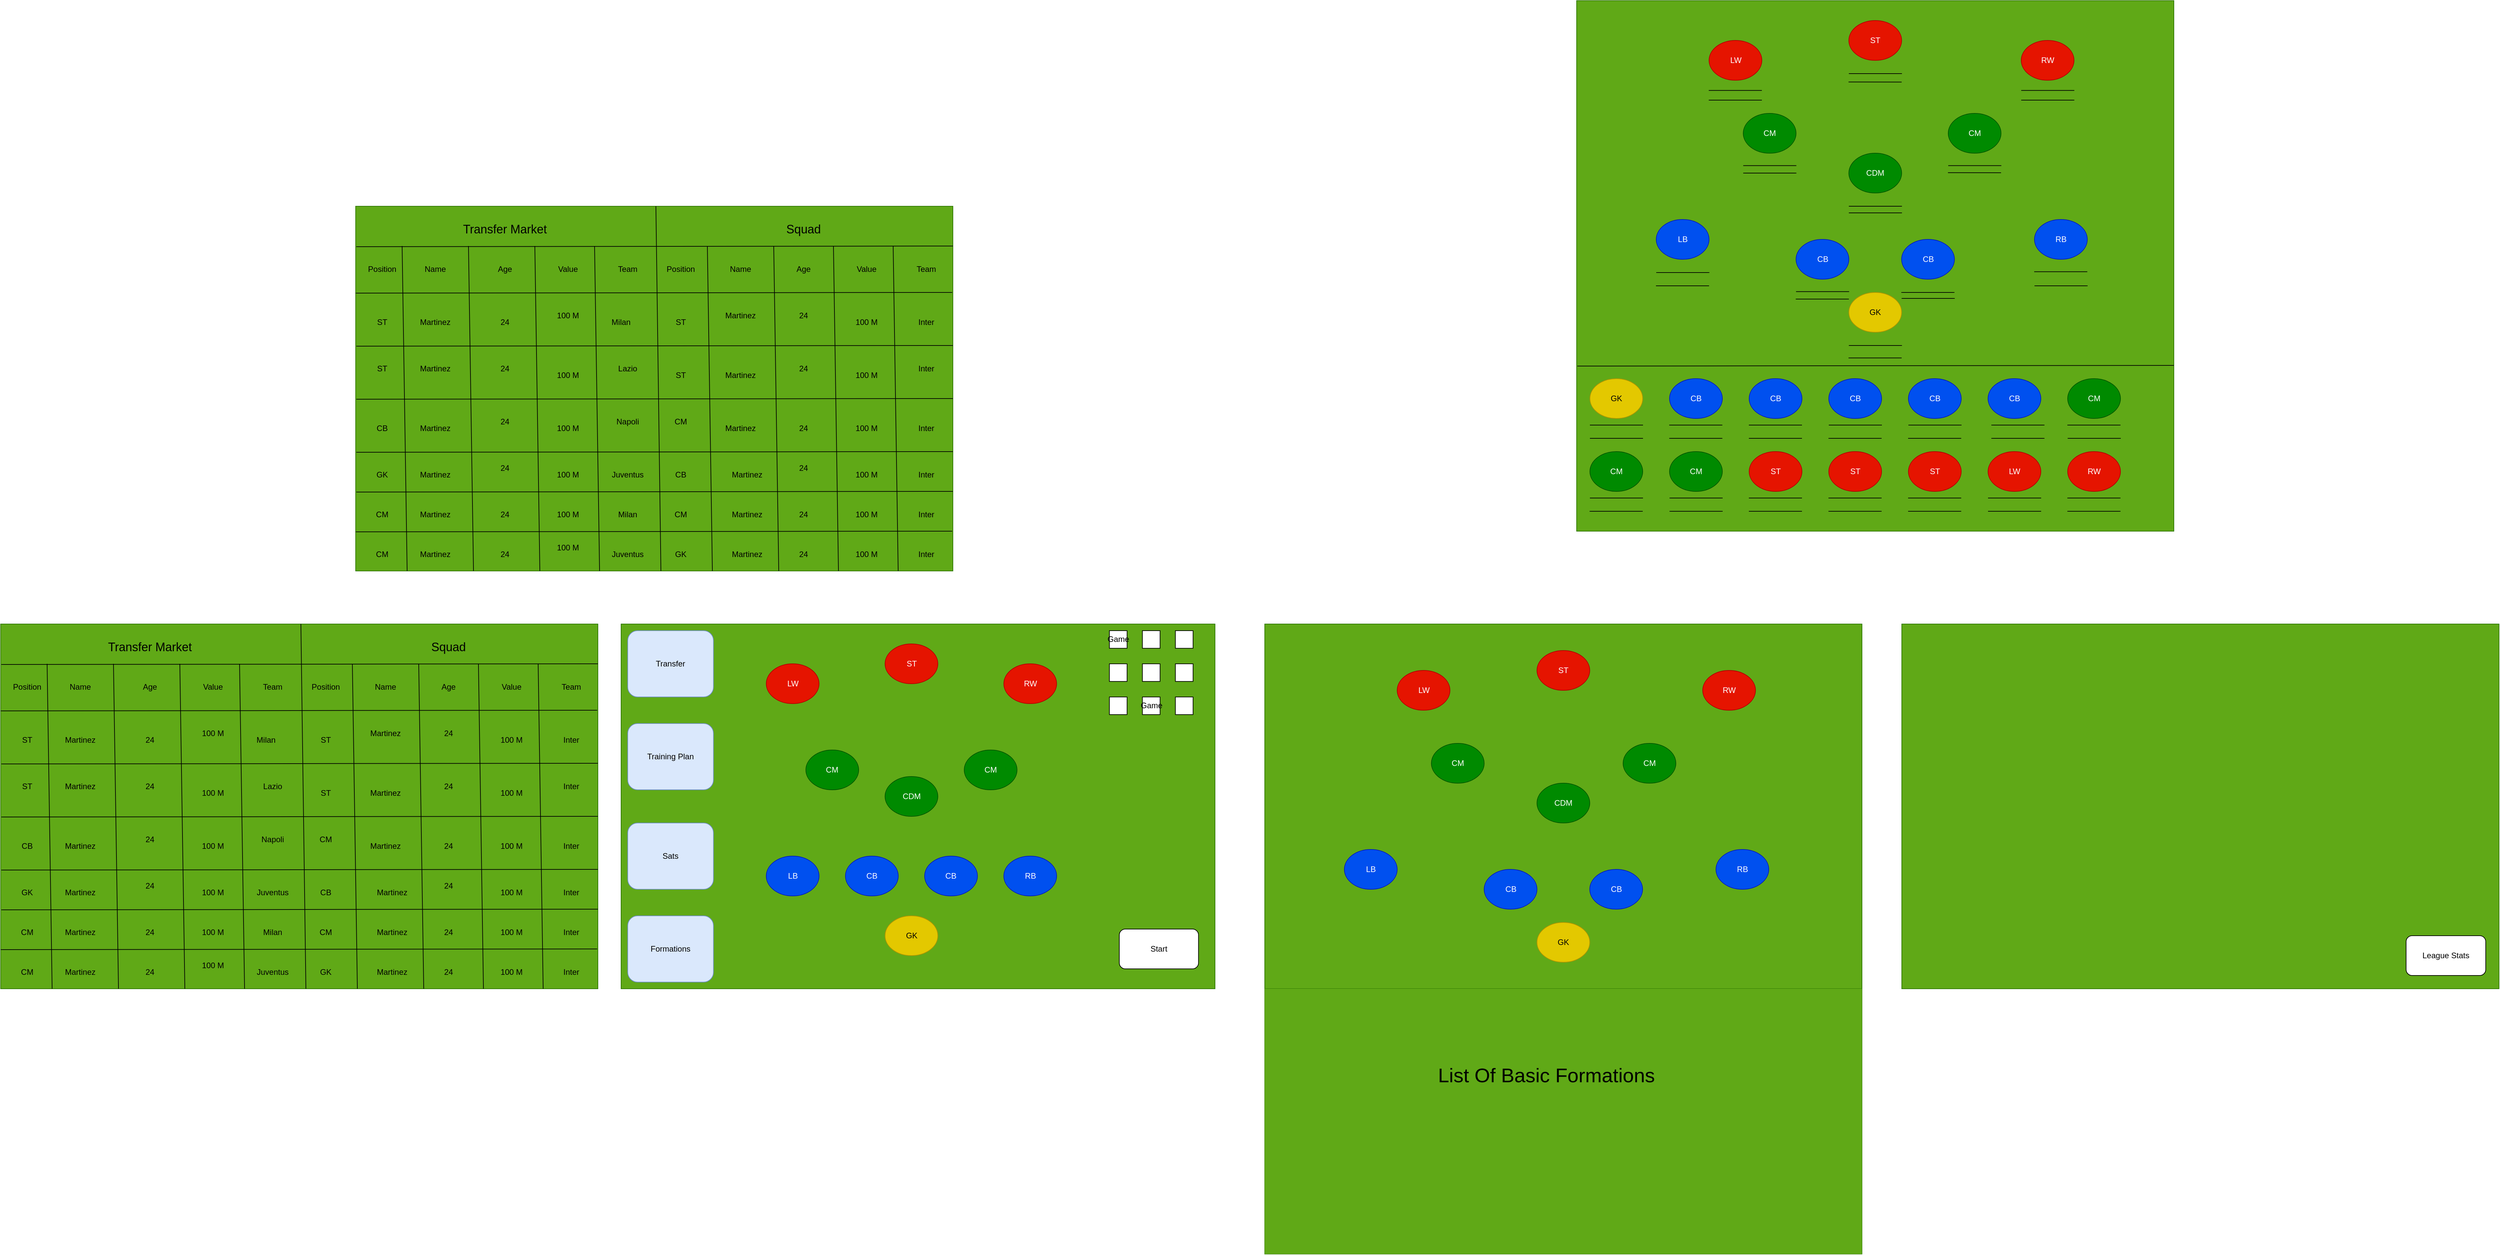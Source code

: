<mxfile version="24.0.0" type="github">
  <diagram name="Page-1" id="cg3dcYYP5vr0YEX1CStQ">
    <mxGraphModel dx="2966" dy="4640" grid="1" gridSize="10" guides="1" tooltips="1" connect="1" arrows="1" fold="1" page="1" pageScale="1" pageWidth="850" pageHeight="1100" math="0" shadow="0">
      <root>
        <mxCell id="0" />
        <mxCell id="1" parent="0" />
        <mxCell id="mrxmsKegNCIK-PYeSVwP-262" value="" style="group;fillColor=#60a917;fontColor=#ffffff;strokeColor=#2D7600;" vertex="1" connectable="0" parent="1">
          <mxGeometry x="3130" y="-1000" width="900" height="950" as="geometry" />
        </mxCell>
        <mxCell id="mrxmsKegNCIK-PYeSVwP-244" value="" style="rounded=0;whiteSpace=wrap;html=1;fillColor=#60a917;strokeColor=#2D7600;movable=1;resizable=1;rotatable=1;deletable=1;editable=1;locked=0;connectable=1;fontColor=#ffffff;" vertex="1" parent="mrxmsKegNCIK-PYeSVwP-262">
          <mxGeometry width="900" height="950" as="geometry" />
        </mxCell>
        <mxCell id="mrxmsKegNCIK-PYeSVwP-211" value="ST" style="ellipse;whiteSpace=wrap;html=1;fillColor=#e51400;strokeColor=#B20000;fontColor=#ffffff;container=0;" vertex="1" parent="mrxmsKegNCIK-PYeSVwP-262">
          <mxGeometry x="410.218" y="40" width="79.556" height="60.0" as="geometry" />
        </mxCell>
        <mxCell id="mrxmsKegNCIK-PYeSVwP-212" value="CDM" style="ellipse;whiteSpace=wrap;html=1;fillColor=#008a00;strokeColor=#005700;fontColor=#ffffff;container=0;" vertex="1" parent="mrxmsKegNCIK-PYeSVwP-262">
          <mxGeometry x="410.218" y="240" width="79.556" height="60.0" as="geometry" />
        </mxCell>
        <mxCell id="mrxmsKegNCIK-PYeSVwP-213" value="GK" style="ellipse;whiteSpace=wrap;html=1;fillColor=#e3c800;fontColor=#000000;strokeColor=#B09500;container=0;" vertex="1" parent="mrxmsKegNCIK-PYeSVwP-262">
          <mxGeometry x="410.218" y="450" width="79.556" height="60.0" as="geometry" />
        </mxCell>
        <mxCell id="mrxmsKegNCIK-PYeSVwP-214" value="CB" style="ellipse;whiteSpace=wrap;html=1;fillColor=#0050ef;fontColor=#ffffff;strokeColor=#001DBC;container=0;" vertex="1" parent="mrxmsKegNCIK-PYeSVwP-262">
          <mxGeometry x="330.661" y="370" width="79.556" height="60.0" as="geometry" />
        </mxCell>
        <mxCell id="mrxmsKegNCIK-PYeSVwP-215" value="CB" style="ellipse;whiteSpace=wrap;html=1;fillColor=#0050ef;fontColor=#ffffff;strokeColor=#001DBC;container=0;" vertex="1" parent="mrxmsKegNCIK-PYeSVwP-262">
          <mxGeometry x="489.771" y="370" width="79.556" height="60.0" as="geometry" />
        </mxCell>
        <mxCell id="mrxmsKegNCIK-PYeSVwP-216" value="RB" style="ellipse;whiteSpace=wrap;html=1;fillColor=#0050ef;fontColor=#ffffff;strokeColor=#001DBC;container=0;" vertex="1" parent="mrxmsKegNCIK-PYeSVwP-262">
          <mxGeometry x="679.998" y="340" width="79.556" height="60.0" as="geometry" />
        </mxCell>
        <mxCell id="mrxmsKegNCIK-PYeSVwP-217" value="LB" style="ellipse;whiteSpace=wrap;html=1;fillColor=#0050ef;fontColor=#ffffff;strokeColor=#001DBC;container=0;" vertex="1" parent="mrxmsKegNCIK-PYeSVwP-262">
          <mxGeometry x="119.998" y="340" width="79.556" height="60.0" as="geometry" />
        </mxCell>
        <mxCell id="mrxmsKegNCIK-PYeSVwP-218" value="CM" style="ellipse;whiteSpace=wrap;html=1;fillColor=#008a00;fontColor=#ffffff;strokeColor=#005700;container=0;" vertex="1" parent="mrxmsKegNCIK-PYeSVwP-262">
          <mxGeometry x="251.104" y="180" width="79.556" height="60.0" as="geometry" />
        </mxCell>
        <mxCell id="mrxmsKegNCIK-PYeSVwP-219" value="CM" style="ellipse;whiteSpace=wrap;html=1;fillColor=#008a00;fontColor=#ffffff;strokeColor=#005700;container=0;" vertex="1" parent="mrxmsKegNCIK-PYeSVwP-262">
          <mxGeometry x="540.004" y="180" width="79.556" height="60.0" as="geometry" />
        </mxCell>
        <mxCell id="mrxmsKegNCIK-PYeSVwP-220" value="RW" style="ellipse;whiteSpace=wrap;html=1;fillColor=#e51400;strokeColor=#B20000;fontColor=#ffffff;container=0;" vertex="1" parent="mrxmsKegNCIK-PYeSVwP-262">
          <mxGeometry x="659.998" y="70" width="79.556" height="60.0" as="geometry" />
        </mxCell>
        <mxCell id="mrxmsKegNCIK-PYeSVwP-221" value="LW" style="ellipse;whiteSpace=wrap;html=1;fillColor=#e51400;strokeColor=#B20000;fontColor=#ffffff;container=0;" vertex="1" parent="mrxmsKegNCIK-PYeSVwP-262">
          <mxGeometry x="199.558" y="70" width="79.556" height="60.0" as="geometry" />
        </mxCell>
        <mxCell id="mrxmsKegNCIK-PYeSVwP-246" value="" style="endArrow=none;html=1;rounded=0;exitX=0.001;exitY=0.111;exitDx=0;exitDy=0;exitPerimeter=0;" edge="1" parent="mrxmsKegNCIK-PYeSVwP-262">
          <mxGeometry width="50" height="50" relative="1" as="geometry">
            <mxPoint x="0.5" y="551" as="sourcePoint" />
            <mxPoint x="899.5" y="550" as="targetPoint" />
          </mxGeometry>
        </mxCell>
        <mxCell id="mrxmsKegNCIK-PYeSVwP-247" value="" style="shape=table;startSize=0;container=1;collapsible=0;childLayout=tableLayout;fontSize=16;fillColor=#60a917;fontColor=#ffffff;strokeColor=#2D7600;" vertex="1" parent="mrxmsKegNCIK-PYeSVwP-262">
          <mxGeometry y="550" width="900" height="400" as="geometry" />
        </mxCell>
        <mxCell id="mrxmsKegNCIK-PYeSVwP-248" value="" style="shape=tableRow;horizontal=0;startSize=0;swimlaneHead=0;swimlaneBody=0;strokeColor=inherit;top=0;left=0;bottom=0;right=0;collapsible=0;dropTarget=0;fillColor=none;points=[[0,0.5],[1,0.5]];portConstraint=eastwest;fontSize=16;" vertex="1" parent="mrxmsKegNCIK-PYeSVwP-247">
          <mxGeometry width="900" height="133" as="geometry" />
        </mxCell>
        <mxCell id="mrxmsKegNCIK-PYeSVwP-249" value="" style="shape=partialRectangle;html=1;whiteSpace=wrap;connectable=0;strokeColor=#2D7600;overflow=hidden;fillColor=#60a917;top=0;left=0;bottom=0;right=0;pointerEvents=1;fontSize=16;fontColor=#ffffff;" vertex="1" parent="mrxmsKegNCIK-PYeSVwP-248">
          <mxGeometry width="300" height="133" as="geometry">
            <mxRectangle width="300" height="133" as="alternateBounds" />
          </mxGeometry>
        </mxCell>
        <mxCell id="mrxmsKegNCIK-PYeSVwP-250" value="" style="shape=partialRectangle;html=1;whiteSpace=wrap;connectable=0;strokeColor=#2D7600;overflow=hidden;fillColor=#60a917;top=0;left=0;bottom=0;right=0;pointerEvents=1;fontSize=16;fontColor=#ffffff;" vertex="1" parent="mrxmsKegNCIK-PYeSVwP-248">
          <mxGeometry x="300" width="300" height="133" as="geometry">
            <mxRectangle width="300" height="133" as="alternateBounds" />
          </mxGeometry>
        </mxCell>
        <mxCell id="mrxmsKegNCIK-PYeSVwP-251" value="" style="shape=partialRectangle;html=1;whiteSpace=wrap;connectable=0;strokeColor=#2D7600;overflow=hidden;fillColor=#60a917;top=0;left=0;bottom=0;right=0;pointerEvents=1;fontSize=16;fontColor=#ffffff;" vertex="1" parent="mrxmsKegNCIK-PYeSVwP-248">
          <mxGeometry x="600" width="300" height="133" as="geometry">
            <mxRectangle width="300" height="133" as="alternateBounds" />
          </mxGeometry>
        </mxCell>
        <mxCell id="mrxmsKegNCIK-PYeSVwP-252" value="" style="shape=tableRow;horizontal=0;startSize=0;swimlaneHead=0;swimlaneBody=0;strokeColor=inherit;top=0;left=0;bottom=0;right=0;collapsible=0;dropTarget=0;fillColor=none;points=[[0,0.5],[1,0.5]];portConstraint=eastwest;fontSize=16;" vertex="1" parent="mrxmsKegNCIK-PYeSVwP-247">
          <mxGeometry y="133" width="900" height="134" as="geometry" />
        </mxCell>
        <mxCell id="mrxmsKegNCIK-PYeSVwP-253" value="" style="shape=partialRectangle;html=1;whiteSpace=wrap;connectable=0;strokeColor=#2D7600;overflow=hidden;fillColor=#60a917;top=0;left=0;bottom=0;right=0;pointerEvents=1;fontSize=16;fontColor=#ffffff;" vertex="1" parent="mrxmsKegNCIK-PYeSVwP-252">
          <mxGeometry width="300" height="134" as="geometry">
            <mxRectangle width="300" height="134" as="alternateBounds" />
          </mxGeometry>
        </mxCell>
        <mxCell id="mrxmsKegNCIK-PYeSVwP-254" value="" style="shape=partialRectangle;html=1;whiteSpace=wrap;connectable=0;strokeColor=#2D7600;overflow=hidden;fillColor=#60a917;top=0;left=0;bottom=0;right=0;pointerEvents=1;fontSize=16;fontColor=#ffffff;" vertex="1" parent="mrxmsKegNCIK-PYeSVwP-252">
          <mxGeometry x="300" width="300" height="134" as="geometry">
            <mxRectangle width="300" height="134" as="alternateBounds" />
          </mxGeometry>
        </mxCell>
        <mxCell id="mrxmsKegNCIK-PYeSVwP-255" value="" style="shape=partialRectangle;html=1;whiteSpace=wrap;connectable=0;strokeColor=#2D7600;overflow=hidden;fillColor=#60a917;top=0;left=0;bottom=0;right=0;pointerEvents=1;fontSize=16;fontColor=#ffffff;" vertex="1" parent="mrxmsKegNCIK-PYeSVwP-252">
          <mxGeometry x="600" width="300" height="134" as="geometry">
            <mxRectangle width="300" height="134" as="alternateBounds" />
          </mxGeometry>
        </mxCell>
        <mxCell id="mrxmsKegNCIK-PYeSVwP-256" value="" style="shape=tableRow;horizontal=0;startSize=0;swimlaneHead=0;swimlaneBody=0;strokeColor=inherit;top=0;left=0;bottom=0;right=0;collapsible=0;dropTarget=0;fillColor=none;points=[[0,0.5],[1,0.5]];portConstraint=eastwest;fontSize=16;" vertex="1" parent="mrxmsKegNCIK-PYeSVwP-247">
          <mxGeometry y="267" width="900" height="133" as="geometry" />
        </mxCell>
        <mxCell id="mrxmsKegNCIK-PYeSVwP-257" value="" style="shape=partialRectangle;html=1;whiteSpace=wrap;connectable=0;strokeColor=#2D7600;overflow=hidden;fillColor=#60a917;top=0;left=0;bottom=0;right=0;pointerEvents=1;fontSize=16;fontColor=#ffffff;" vertex="1" parent="mrxmsKegNCIK-PYeSVwP-256">
          <mxGeometry width="300" height="133" as="geometry">
            <mxRectangle width="300" height="133" as="alternateBounds" />
          </mxGeometry>
        </mxCell>
        <mxCell id="mrxmsKegNCIK-PYeSVwP-258" value="" style="shape=partialRectangle;html=1;whiteSpace=wrap;connectable=0;strokeColor=#2D7600;overflow=hidden;fillColor=#60a917;top=0;left=0;bottom=0;right=0;pointerEvents=1;fontSize=16;fontColor=#ffffff;" vertex="1" parent="mrxmsKegNCIK-PYeSVwP-256">
          <mxGeometry x="300" width="300" height="133" as="geometry">
            <mxRectangle width="300" height="133" as="alternateBounds" />
          </mxGeometry>
        </mxCell>
        <mxCell id="mrxmsKegNCIK-PYeSVwP-259" value="" style="shape=partialRectangle;html=1;whiteSpace=wrap;connectable=0;strokeColor=#2D7600;overflow=hidden;fillColor=#60a917;top=0;left=0;bottom=0;right=0;pointerEvents=1;fontSize=16;fontColor=#ffffff;" vertex="1" parent="mrxmsKegNCIK-PYeSVwP-256">
          <mxGeometry x="600" width="300" height="133" as="geometry">
            <mxRectangle width="300" height="133" as="alternateBounds" />
          </mxGeometry>
        </mxCell>
        <mxCell id="mrxmsKegNCIK-PYeSVwP-304" value="List Of Basic Formations" style="text;strokeColor=none;align=center;fillColor=none;html=1;verticalAlign=middle;whiteSpace=wrap;rounded=0;fontSize=30;" vertex="1" parent="mrxmsKegNCIK-PYeSVwP-262">
          <mxGeometry x="259.33" y="570" width="330.67" height="220" as="geometry" />
        </mxCell>
        <mxCell id="mrxmsKegNCIK-PYeSVwP-263" value="" style="rounded=0;whiteSpace=wrap;html=1;fillColor=#60a917;strokeColor=#2D7600;fontColor=#ffffff;" vertex="1" parent="1">
          <mxGeometry x="4090" y="-1000" width="900" height="550" as="geometry" />
        </mxCell>
        <mxCell id="mrxmsKegNCIK-PYeSVwP-264" value="League Stats" style="rounded=1;whiteSpace=wrap;html=1;" vertex="1" parent="1">
          <mxGeometry x="4850" y="-530" width="120" height="60" as="geometry" />
        </mxCell>
        <mxCell id="mrxmsKegNCIK-PYeSVwP-305" value="" style="group" vertex="1" connectable="0" parent="1">
          <mxGeometry x="2160" y="-1000" width="895" height="550" as="geometry" />
        </mxCell>
        <mxCell id="a-hP4gY9XRY7YkC8XOCH-5" value="" style="rounded=0;whiteSpace=wrap;html=1;fillColor=#60a917;strokeColor=#2D7600;movable=1;resizable=1;rotatable=1;deletable=1;editable=1;locked=0;connectable=1;container=0;fontColor=#ffffff;" parent="mrxmsKegNCIK-PYeSVwP-305" vertex="1">
          <mxGeometry width="895.0" height="550" as="geometry" />
        </mxCell>
        <mxCell id="a-hP4gY9XRY7YkC8XOCH-9" value="Formations" style="rounded=1;whiteSpace=wrap;html=1;fillColor=#dae8fc;strokeColor=#6c8ebf;container=0;" parent="mrxmsKegNCIK-PYeSVwP-305" vertex="1">
          <mxGeometry x="9.944" y="440" width="129.278" height="100.0" as="geometry" />
        </mxCell>
        <mxCell id="a-hP4gY9XRY7YkC8XOCH-11" value="RW" style="ellipse;whiteSpace=wrap;html=1;fillColor=#e51400;strokeColor=#B20000;fontColor=#ffffff;container=0;" parent="mrxmsKegNCIK-PYeSVwP-305" vertex="1">
          <mxGeometry x="576.778" y="60" width="79.556" height="60.0" as="geometry" />
        </mxCell>
        <mxCell id="a-hP4gY9XRY7YkC8XOCH-22" value="LW" style="ellipse;whiteSpace=wrap;html=1;fillColor=#e51400;strokeColor=#B20000;fontColor=#ffffff;container=0;" parent="mrxmsKegNCIK-PYeSVwP-305" vertex="1">
          <mxGeometry x="218.778" y="60" width="79.556" height="60.0" as="geometry" />
        </mxCell>
        <mxCell id="a-hP4gY9XRY7YkC8XOCH-23" value="CM" style="ellipse;whiteSpace=wrap;html=1;fillColor=#008a00;fontColor=#ffffff;strokeColor=#005700;container=0;" parent="mrxmsKegNCIK-PYeSVwP-305" vertex="1">
          <mxGeometry x="517.111" y="190" width="79.556" height="60.0" as="geometry" />
        </mxCell>
        <mxCell id="a-hP4gY9XRY7YkC8XOCH-24" value="CDM" style="ellipse;whiteSpace=wrap;html=1;fillColor=#008a00;strokeColor=#005700;fontColor=#ffffff;container=0;" parent="mrxmsKegNCIK-PYeSVwP-305" vertex="1">
          <mxGeometry x="397.778" y="230" width="79.556" height="60.0" as="geometry" />
        </mxCell>
        <mxCell id="a-hP4gY9XRY7YkC8XOCH-25" value="CM" style="ellipse;whiteSpace=wrap;html=1;fillColor=#008a00;fontColor=#ffffff;strokeColor=#005700;container=0;" parent="mrxmsKegNCIK-PYeSVwP-305" vertex="1">
          <mxGeometry x="278.444" y="190" width="79.556" height="60.0" as="geometry" />
        </mxCell>
        <mxCell id="a-hP4gY9XRY7YkC8XOCH-26" value="LB" style="ellipse;whiteSpace=wrap;html=1;fillColor=#0050ef;fontColor=#ffffff;strokeColor=#001DBC;container=0;" parent="mrxmsKegNCIK-PYeSVwP-305" vertex="1">
          <mxGeometry x="218.778" y="350" width="79.556" height="60.0" as="geometry" />
        </mxCell>
        <mxCell id="a-hP4gY9XRY7YkC8XOCH-27" value="RB" style="ellipse;whiteSpace=wrap;html=1;fillColor=#0050ef;fontColor=#ffffff;strokeColor=#001DBC;container=0;" parent="mrxmsKegNCIK-PYeSVwP-305" vertex="1">
          <mxGeometry x="576.778" y="350" width="79.556" height="60.0" as="geometry" />
        </mxCell>
        <mxCell id="a-hP4gY9XRY7YkC8XOCH-28" value="CB" style="ellipse;whiteSpace=wrap;html=1;fillColor=#0050ef;fontColor=#ffffff;strokeColor=#001DBC;container=0;" parent="mrxmsKegNCIK-PYeSVwP-305" vertex="1">
          <mxGeometry x="338.111" y="350" width="79.556" height="60.0" as="geometry" />
        </mxCell>
        <mxCell id="a-hP4gY9XRY7YkC8XOCH-29" value="CB" style="ellipse;whiteSpace=wrap;html=1;fillColor=#0050ef;fontColor=#ffffff;strokeColor=#001DBC;container=0;" parent="mrxmsKegNCIK-PYeSVwP-305" vertex="1">
          <mxGeometry x="457.444" y="350" width="79.556" height="60.0" as="geometry" />
        </mxCell>
        <mxCell id="a-hP4gY9XRY7YkC8XOCH-30" value="GK" style="ellipse;whiteSpace=wrap;html=1;fillColor=#e3c800;fontColor=#000000;strokeColor=#B09500;container=0;" parent="mrxmsKegNCIK-PYeSVwP-305" vertex="1">
          <mxGeometry x="397.778" y="440" width="79.556" height="60.0" as="geometry" />
        </mxCell>
        <mxCell id="a-hP4gY9XRY7YkC8XOCH-31" value="ST" style="ellipse;whiteSpace=wrap;html=1;fillColor=#e51400;strokeColor=#B20000;fontColor=#ffffff;container=0;" parent="mrxmsKegNCIK-PYeSVwP-305" vertex="1">
          <mxGeometry x="397.778" y="30" width="79.556" height="60.0" as="geometry" />
        </mxCell>
        <mxCell id="a-hP4gY9XRY7YkC8XOCH-32" value="Sats" style="rounded=1;whiteSpace=wrap;html=1;fillColor=#dae8fc;strokeColor=#6c8ebf;container=0;" parent="mrxmsKegNCIK-PYeSVwP-305" vertex="1">
          <mxGeometry x="9.944" y="300" width="129.278" height="100.0" as="geometry" />
        </mxCell>
        <mxCell id="a-hP4gY9XRY7YkC8XOCH-33" value="Training Plan" style="rounded=1;whiteSpace=wrap;html=1;fillColor=#dae8fc;strokeColor=#6c8ebf;container=0;" parent="mrxmsKegNCIK-PYeSVwP-305" vertex="1">
          <mxGeometry x="9.944" y="150" width="129.278" height="100.0" as="geometry" />
        </mxCell>
        <mxCell id="a-hP4gY9XRY7YkC8XOCH-34" value="Transfer" style="rounded=1;whiteSpace=wrap;html=1;fillColor=#dae8fc;strokeColor=#6c8ebf;container=0;" parent="mrxmsKegNCIK-PYeSVwP-305" vertex="1">
          <mxGeometry x="9.944" y="10" width="129.278" height="100.0" as="geometry" />
        </mxCell>
        <mxCell id="a-hP4gY9XRY7YkC8XOCH-51" value="Start" style="rounded=1;whiteSpace=wrap;html=1;container=0;" parent="mrxmsKegNCIK-PYeSVwP-305" vertex="1">
          <mxGeometry x="750.806" y="460" width="119.333" height="60.0" as="geometry" />
        </mxCell>
        <mxCell id="a-hP4gY9XRY7YkC8XOCH-53" value="" style="whiteSpace=wrap;html=1;aspect=fixed;container=0;" parent="mrxmsKegNCIK-PYeSVwP-305" vertex="1">
          <mxGeometry x="835.333" y="10" width="26.599" height="26.599" as="geometry" />
        </mxCell>
        <mxCell id="a-hP4gY9XRY7YkC8XOCH-56" value="" style="whiteSpace=wrap;html=1;aspect=fixed;container=0;" parent="mrxmsKegNCIK-PYeSVwP-305" vertex="1">
          <mxGeometry x="735.889" y="110" width="26.599" height="26.599" as="geometry" />
        </mxCell>
        <mxCell id="a-hP4gY9XRY7YkC8XOCH-57" value="" style="whiteSpace=wrap;html=1;aspect=fixed;container=0;" parent="mrxmsKegNCIK-PYeSVwP-305" vertex="1">
          <mxGeometry x="735.889" y="60" width="26.599" height="26.599" as="geometry" />
        </mxCell>
        <mxCell id="a-hP4gY9XRY7YkC8XOCH-58" value="Game" style="whiteSpace=wrap;html=1;aspect=fixed;container=0;" parent="mrxmsKegNCIK-PYeSVwP-305" vertex="1">
          <mxGeometry x="785.611" y="110" width="26.599" height="26.599" as="geometry" />
        </mxCell>
        <mxCell id="a-hP4gY9XRY7YkC8XOCH-59" value="" style="whiteSpace=wrap;html=1;aspect=fixed;container=0;" parent="mrxmsKegNCIK-PYeSVwP-305" vertex="1">
          <mxGeometry x="785.611" y="60" width="26.599" height="26.599" as="geometry" />
        </mxCell>
        <mxCell id="a-hP4gY9XRY7YkC8XOCH-60" value="Game" style="whiteSpace=wrap;html=1;aspect=fixed;container=0;" parent="mrxmsKegNCIK-PYeSVwP-305" vertex="1">
          <mxGeometry x="735.889" y="10" width="26.599" height="26.599" as="geometry" />
        </mxCell>
        <mxCell id="a-hP4gY9XRY7YkC8XOCH-61" value="" style="whiteSpace=wrap;html=1;aspect=fixed;container=0;" parent="mrxmsKegNCIK-PYeSVwP-305" vertex="1">
          <mxGeometry x="785.611" y="10" width="26.599" height="26.599" as="geometry" />
        </mxCell>
        <mxCell id="a-hP4gY9XRY7YkC8XOCH-62" value="" style="whiteSpace=wrap;html=1;aspect=fixed;container=0;" parent="mrxmsKegNCIK-PYeSVwP-305" vertex="1">
          <mxGeometry x="835.333" y="110" width="26.599" height="26.599" as="geometry" />
        </mxCell>
        <mxCell id="a-hP4gY9XRY7YkC8XOCH-63" value="" style="whiteSpace=wrap;html=1;aspect=fixed;container=0;" parent="mrxmsKegNCIK-PYeSVwP-305" vertex="1">
          <mxGeometry x="835.333" y="60" width="26.599" height="26.599" as="geometry" />
        </mxCell>
        <mxCell id="mrxmsKegNCIK-PYeSVwP-307" value="" style="group" vertex="1" connectable="0" parent="1">
          <mxGeometry x="1225" y="-1000" width="900" height="550" as="geometry" />
        </mxCell>
        <mxCell id="mrxmsKegNCIK-PYeSVwP-5" value="" style="rounded=0;whiteSpace=wrap;html=1;fillColor=#60a917;strokeColor=#2D7600;movable=1;resizable=1;rotatable=1;deletable=1;editable=1;locked=0;connectable=1;container=0;fontColor=#ffffff;" vertex="1" parent="mrxmsKegNCIK-PYeSVwP-307">
          <mxGeometry width="900" height="550" as="geometry" />
        </mxCell>
        <mxCell id="mrxmsKegNCIK-PYeSVwP-12" value="" style="endArrow=none;html=1;rounded=0;exitX=0.001;exitY=0.111;exitDx=0;exitDy=0;exitPerimeter=0;" edge="1" parent="mrxmsKegNCIK-PYeSVwP-307" source="mrxmsKegNCIK-PYeSVwP-5">
          <mxGeometry width="50" height="50" relative="1" as="geometry">
            <mxPoint x="220" y="60" as="sourcePoint" />
            <mxPoint x="900" y="60" as="targetPoint" />
          </mxGeometry>
        </mxCell>
        <mxCell id="mrxmsKegNCIK-PYeSVwP-18" value="" style="endArrow=none;html=1;rounded=0;exitX=0.001;exitY=0.111;exitDx=0;exitDy=0;exitPerimeter=0;" edge="1" parent="mrxmsKegNCIK-PYeSVwP-307">
          <mxGeometry width="50" height="50" relative="1" as="geometry">
            <mxPoint y="131" as="sourcePoint" />
            <mxPoint x="899" y="130" as="targetPoint" />
          </mxGeometry>
        </mxCell>
        <mxCell id="mrxmsKegNCIK-PYeSVwP-23" value="" style="endArrow=none;html=1;rounded=0;exitX=0.001;exitY=0.111;exitDx=0;exitDy=0;exitPerimeter=0;" edge="1" parent="mrxmsKegNCIK-PYeSVwP-307">
          <mxGeometry width="50" height="50" relative="1" as="geometry">
            <mxPoint y="491" as="sourcePoint" />
            <mxPoint x="899" y="490" as="targetPoint" />
          </mxGeometry>
        </mxCell>
        <mxCell id="mrxmsKegNCIK-PYeSVwP-24" value="" style="endArrow=none;html=1;rounded=0;exitX=0.001;exitY=0.111;exitDx=0;exitDy=0;exitPerimeter=0;" edge="1" parent="mrxmsKegNCIK-PYeSVwP-307">
          <mxGeometry width="50" height="50" relative="1" as="geometry">
            <mxPoint x="1" y="371" as="sourcePoint" />
            <mxPoint x="900" y="370" as="targetPoint" />
          </mxGeometry>
        </mxCell>
        <mxCell id="mrxmsKegNCIK-PYeSVwP-25" value="" style="endArrow=none;html=1;rounded=0;exitX=0.001;exitY=0.111;exitDx=0;exitDy=0;exitPerimeter=0;" edge="1" parent="mrxmsKegNCIK-PYeSVwP-307">
          <mxGeometry width="50" height="50" relative="1" as="geometry">
            <mxPoint x="1" y="431" as="sourcePoint" />
            <mxPoint x="900" y="430" as="targetPoint" />
          </mxGeometry>
        </mxCell>
        <mxCell id="mrxmsKegNCIK-PYeSVwP-26" value="" style="endArrow=none;html=1;rounded=0;exitX=0.001;exitY=0.111;exitDx=0;exitDy=0;exitPerimeter=0;" edge="1" parent="mrxmsKegNCIK-PYeSVwP-307">
          <mxGeometry width="50" height="50" relative="1" as="geometry">
            <mxPoint x="1" y="291" as="sourcePoint" />
            <mxPoint x="900" y="290" as="targetPoint" />
          </mxGeometry>
        </mxCell>
        <mxCell id="mrxmsKegNCIK-PYeSVwP-27" value="" style="endArrow=none;html=1;rounded=0;exitX=0.001;exitY=0.111;exitDx=0;exitDy=0;exitPerimeter=0;" edge="1" parent="mrxmsKegNCIK-PYeSVwP-307">
          <mxGeometry width="50" height="50" relative="1" as="geometry">
            <mxPoint x="1" y="211" as="sourcePoint" />
            <mxPoint x="900" y="210" as="targetPoint" />
          </mxGeometry>
        </mxCell>
        <mxCell id="mrxmsKegNCIK-PYeSVwP-306" value="" style="group" vertex="1" connectable="0" parent="mrxmsKegNCIK-PYeSVwP-307">
          <mxGeometry x="10" width="880" height="550" as="geometry" />
        </mxCell>
        <mxCell id="mrxmsKegNCIK-PYeSVwP-14" value="" style="endArrow=none;html=1;rounded=0;" edge="1" parent="mrxmsKegNCIK-PYeSVwP-306">
          <mxGeometry width="50" height="50" relative="1" as="geometry">
            <mxPoint x="67.57" y="550" as="sourcePoint" />
            <mxPoint x="60" y="60" as="targetPoint" />
          </mxGeometry>
        </mxCell>
        <mxCell id="mrxmsKegNCIK-PYeSVwP-15" value="&lt;font style=&quot;font-size: 18px;&quot;&gt;Transfer Market&lt;/font&gt;" style="text;strokeColor=none;align=center;fillColor=none;html=1;verticalAlign=middle;whiteSpace=wrap;rounded=0;container=0;" vertex="1" parent="mrxmsKegNCIK-PYeSVwP-306">
          <mxGeometry x="140" y="20" width="150" height="30" as="geometry" />
        </mxCell>
        <mxCell id="mrxmsKegNCIK-PYeSVwP-16" value="&lt;font style=&quot;font-size: 18px;&quot;&gt;Squad&lt;/font&gt;" style="text;strokeColor=none;align=center;fillColor=none;html=1;verticalAlign=middle;whiteSpace=wrap;rounded=0;container=0;" vertex="1" parent="mrxmsKegNCIK-PYeSVwP-306">
          <mxGeometry x="590" y="20" width="150" height="30" as="geometry" />
        </mxCell>
        <mxCell id="mrxmsKegNCIK-PYeSVwP-17" value="" style="endArrow=none;html=1;rounded=0;" edge="1" parent="mrxmsKegNCIK-PYeSVwP-306">
          <mxGeometry width="50" height="50" relative="1" as="geometry">
            <mxPoint x="527.57" y="550" as="sourcePoint" />
            <mxPoint x="520" y="60" as="targetPoint" />
          </mxGeometry>
        </mxCell>
        <mxCell id="mrxmsKegNCIK-PYeSVwP-28" value="" style="endArrow=none;html=1;rounded=0;" edge="1" parent="mrxmsKegNCIK-PYeSVwP-306">
          <mxGeometry width="50" height="50" relative="1" as="geometry">
            <mxPoint x="627.57" y="550" as="sourcePoint" />
            <mxPoint x="620" y="60" as="targetPoint" />
          </mxGeometry>
        </mxCell>
        <mxCell id="mrxmsKegNCIK-PYeSVwP-33" value="" style="endArrow=none;html=1;rounded=0;" edge="1" parent="mrxmsKegNCIK-PYeSVwP-306">
          <mxGeometry width="50" height="50" relative="1" as="geometry">
            <mxPoint x="357.57" y="550" as="sourcePoint" />
            <mxPoint x="350" y="60" as="targetPoint" />
          </mxGeometry>
        </mxCell>
        <mxCell id="mrxmsKegNCIK-PYeSVwP-34" value="" style="endArrow=none;html=1;rounded=0;" edge="1" parent="mrxmsKegNCIK-PYeSVwP-306">
          <mxGeometry width="50" height="50" relative="1" as="geometry">
            <mxPoint x="267.57" y="550" as="sourcePoint" />
            <mxPoint x="260" y="60" as="targetPoint" />
          </mxGeometry>
        </mxCell>
        <mxCell id="mrxmsKegNCIK-PYeSVwP-35" value="" style="endArrow=none;html=1;rounded=0;" edge="1" parent="mrxmsKegNCIK-PYeSVwP-306">
          <mxGeometry width="50" height="50" relative="1" as="geometry">
            <mxPoint x="167.57" y="550" as="sourcePoint" />
            <mxPoint x="160" y="60" as="targetPoint" />
          </mxGeometry>
        </mxCell>
        <mxCell id="mrxmsKegNCIK-PYeSVwP-49" value="" style="endArrow=none;html=1;rounded=0;" edge="1" parent="mrxmsKegNCIK-PYeSVwP-306">
          <mxGeometry width="50" height="50" relative="1" as="geometry">
            <mxPoint x="717.57" y="550" as="sourcePoint" />
            <mxPoint x="710" y="60" as="targetPoint" />
          </mxGeometry>
        </mxCell>
        <mxCell id="mrxmsKegNCIK-PYeSVwP-50" value="" style="endArrow=none;html=1;rounded=0;" edge="1" parent="mrxmsKegNCIK-PYeSVwP-306">
          <mxGeometry width="50" height="50" relative="1" as="geometry">
            <mxPoint x="807.57" y="550" as="sourcePoint" />
            <mxPoint x="800" y="60" as="targetPoint" />
          </mxGeometry>
        </mxCell>
        <mxCell id="mrxmsKegNCIK-PYeSVwP-51" value="Position" style="text;strokeColor=none;align=center;fillColor=none;html=1;verticalAlign=middle;whiteSpace=wrap;rounded=0;container=0;" vertex="1" parent="mrxmsKegNCIK-PYeSVwP-306">
          <mxGeometry y="80" width="60" height="30" as="geometry" />
        </mxCell>
        <mxCell id="mrxmsKegNCIK-PYeSVwP-52" value="Position" style="text;strokeColor=none;align=center;fillColor=none;html=1;verticalAlign=middle;whiteSpace=wrap;rounded=0;container=0;" vertex="1" parent="mrxmsKegNCIK-PYeSVwP-306">
          <mxGeometry x="450" y="80" width="60" height="30" as="geometry" />
        </mxCell>
        <mxCell id="mrxmsKegNCIK-PYeSVwP-53" value="Name" style="text;strokeColor=none;align=center;fillColor=none;html=1;verticalAlign=middle;whiteSpace=wrap;rounded=0;container=0;" vertex="1" parent="mrxmsKegNCIK-PYeSVwP-306">
          <mxGeometry x="80" y="80" width="60" height="30" as="geometry" />
        </mxCell>
        <mxCell id="mrxmsKegNCIK-PYeSVwP-54" value="Name" style="text;strokeColor=none;align=center;fillColor=none;html=1;verticalAlign=middle;whiteSpace=wrap;rounded=0;container=0;" vertex="1" parent="mrxmsKegNCIK-PYeSVwP-306">
          <mxGeometry x="540" y="80" width="60" height="30" as="geometry" />
        </mxCell>
        <mxCell id="mrxmsKegNCIK-PYeSVwP-55" value="Age" style="text;strokeColor=none;align=center;fillColor=none;html=1;verticalAlign=middle;whiteSpace=wrap;rounded=0;container=0;" vertex="1" parent="mrxmsKegNCIK-PYeSVwP-306">
          <mxGeometry x="185" y="80" width="60" height="30" as="geometry" />
        </mxCell>
        <mxCell id="mrxmsKegNCIK-PYeSVwP-56" value="Age" style="text;strokeColor=none;align=center;fillColor=none;html=1;verticalAlign=middle;whiteSpace=wrap;rounded=0;container=0;" vertex="1" parent="mrxmsKegNCIK-PYeSVwP-306">
          <mxGeometry x="635" y="80" width="60" height="30" as="geometry" />
        </mxCell>
        <mxCell id="mrxmsKegNCIK-PYeSVwP-57" value="Value" style="text;strokeColor=none;align=center;fillColor=none;html=1;verticalAlign=middle;whiteSpace=wrap;rounded=0;container=0;" vertex="1" parent="mrxmsKegNCIK-PYeSVwP-306">
          <mxGeometry x="280" y="80" width="60" height="30" as="geometry" />
        </mxCell>
        <mxCell id="mrxmsKegNCIK-PYeSVwP-58" value="Value" style="text;strokeColor=none;align=center;fillColor=none;html=1;verticalAlign=middle;whiteSpace=wrap;rounded=0;container=0;" vertex="1" parent="mrxmsKegNCIK-PYeSVwP-306">
          <mxGeometry x="730" y="80" width="60" height="30" as="geometry" />
        </mxCell>
        <mxCell id="mrxmsKegNCIK-PYeSVwP-59" value="Team" style="text;strokeColor=none;align=center;fillColor=none;html=1;verticalAlign=middle;whiteSpace=wrap;rounded=0;container=0;" vertex="1" parent="mrxmsKegNCIK-PYeSVwP-306">
          <mxGeometry x="370" y="80" width="60" height="30" as="geometry" />
        </mxCell>
        <mxCell id="mrxmsKegNCIK-PYeSVwP-60" value="Team" style="text;strokeColor=none;align=center;fillColor=none;html=1;verticalAlign=middle;whiteSpace=wrap;rounded=0;container=0;" vertex="1" parent="mrxmsKegNCIK-PYeSVwP-306">
          <mxGeometry x="820" y="80" width="60" height="30" as="geometry" />
        </mxCell>
        <mxCell id="mrxmsKegNCIK-PYeSVwP-61" value="ST" style="text;strokeColor=none;align=center;fillColor=none;html=1;verticalAlign=middle;whiteSpace=wrap;rounded=0;container=0;" vertex="1" parent="mrxmsKegNCIK-PYeSVwP-306">
          <mxGeometry y="160" width="60" height="30" as="geometry" />
        </mxCell>
        <mxCell id="mrxmsKegNCIK-PYeSVwP-62" value="ST" style="text;strokeColor=none;align=center;fillColor=none;html=1;verticalAlign=middle;whiteSpace=wrap;rounded=0;container=0;" vertex="1" parent="mrxmsKegNCIK-PYeSVwP-306">
          <mxGeometry x="450" y="160" width="60" height="30" as="geometry" />
        </mxCell>
        <mxCell id="mrxmsKegNCIK-PYeSVwP-63" value="ST" style="text;strokeColor=none;align=center;fillColor=none;html=1;verticalAlign=middle;whiteSpace=wrap;rounded=0;container=0;" vertex="1" parent="mrxmsKegNCIK-PYeSVwP-306">
          <mxGeometry x="450" y="240" width="60" height="30" as="geometry" />
        </mxCell>
        <mxCell id="mrxmsKegNCIK-PYeSVwP-64" value="ST" style="text;strokeColor=none;align=center;fillColor=none;html=1;verticalAlign=middle;whiteSpace=wrap;rounded=0;container=0;" vertex="1" parent="mrxmsKegNCIK-PYeSVwP-306">
          <mxGeometry y="230" width="60" height="30" as="geometry" />
        </mxCell>
        <mxCell id="mrxmsKegNCIK-PYeSVwP-65" value="CB" style="text;strokeColor=none;align=center;fillColor=none;html=1;verticalAlign=middle;whiteSpace=wrap;rounded=0;container=0;" vertex="1" parent="mrxmsKegNCIK-PYeSVwP-306">
          <mxGeometry y="320" width="60" height="30" as="geometry" />
        </mxCell>
        <mxCell id="mrxmsKegNCIK-PYeSVwP-66" value="CB" style="text;strokeColor=none;align=center;fillColor=none;html=1;verticalAlign=middle;whiteSpace=wrap;rounded=0;container=0;" vertex="1" parent="mrxmsKegNCIK-PYeSVwP-306">
          <mxGeometry x="450" y="390" width="60" height="30" as="geometry" />
        </mxCell>
        <mxCell id="mrxmsKegNCIK-PYeSVwP-67" value="GK" style="text;strokeColor=none;align=center;fillColor=none;html=1;verticalAlign=middle;whiteSpace=wrap;rounded=0;container=0;" vertex="1" parent="mrxmsKegNCIK-PYeSVwP-306">
          <mxGeometry y="390" width="60" height="30" as="geometry" />
        </mxCell>
        <mxCell id="mrxmsKegNCIK-PYeSVwP-68" value="GK" style="text;strokeColor=none;align=center;fillColor=none;html=1;verticalAlign=middle;whiteSpace=wrap;rounded=0;container=0;" vertex="1" parent="mrxmsKegNCIK-PYeSVwP-306">
          <mxGeometry x="450" y="510" width="60" height="30" as="geometry" />
        </mxCell>
        <mxCell id="mrxmsKegNCIK-PYeSVwP-69" value="CM" style="text;strokeColor=none;align=center;fillColor=none;html=1;verticalAlign=middle;whiteSpace=wrap;rounded=0;container=0;" vertex="1" parent="mrxmsKegNCIK-PYeSVwP-306">
          <mxGeometry y="450" width="60" height="30" as="geometry" />
        </mxCell>
        <mxCell id="mrxmsKegNCIK-PYeSVwP-70" value="CM" style="text;strokeColor=none;align=center;fillColor=none;html=1;verticalAlign=middle;whiteSpace=wrap;rounded=0;container=0;" vertex="1" parent="mrxmsKegNCIK-PYeSVwP-306">
          <mxGeometry y="510" width="60" height="30" as="geometry" />
        </mxCell>
        <mxCell id="mrxmsKegNCIK-PYeSVwP-71" value="CM" style="text;strokeColor=none;align=center;fillColor=none;html=1;verticalAlign=middle;whiteSpace=wrap;rounded=0;container=0;" vertex="1" parent="mrxmsKegNCIK-PYeSVwP-306">
          <mxGeometry x="450" y="450" width="60" height="30" as="geometry" />
        </mxCell>
        <mxCell id="mrxmsKegNCIK-PYeSVwP-72" value="CM" style="text;strokeColor=none;align=center;fillColor=none;html=1;verticalAlign=middle;whiteSpace=wrap;rounded=0;container=0;" vertex="1" parent="mrxmsKegNCIK-PYeSVwP-306">
          <mxGeometry x="450" y="310" width="60" height="30" as="geometry" />
        </mxCell>
        <mxCell id="mrxmsKegNCIK-PYeSVwP-73" value="Martinez" style="text;strokeColor=none;align=center;fillColor=none;html=1;verticalAlign=middle;whiteSpace=wrap;rounded=0;container=0;" vertex="1" parent="mrxmsKegNCIK-PYeSVwP-306">
          <mxGeometry x="80" y="160" width="60" height="30" as="geometry" />
        </mxCell>
        <mxCell id="mrxmsKegNCIK-PYeSVwP-74" value="Martinez" style="text;strokeColor=none;align=center;fillColor=none;html=1;verticalAlign=middle;whiteSpace=wrap;rounded=0;container=0;" vertex="1" parent="mrxmsKegNCIK-PYeSVwP-306">
          <mxGeometry x="80" y="230" width="60" height="30" as="geometry" />
        </mxCell>
        <mxCell id="mrxmsKegNCIK-PYeSVwP-75" value="Martinez" style="text;strokeColor=none;align=center;fillColor=none;html=1;verticalAlign=middle;whiteSpace=wrap;rounded=0;container=0;" vertex="1" parent="mrxmsKegNCIK-PYeSVwP-306">
          <mxGeometry x="80" y="320" width="60" height="30" as="geometry" />
        </mxCell>
        <mxCell id="mrxmsKegNCIK-PYeSVwP-76" value="Martinez" style="text;strokeColor=none;align=center;fillColor=none;html=1;verticalAlign=middle;whiteSpace=wrap;rounded=0;container=0;" vertex="1" parent="mrxmsKegNCIK-PYeSVwP-306">
          <mxGeometry x="80" y="390" width="60" height="30" as="geometry" />
        </mxCell>
        <mxCell id="mrxmsKegNCIK-PYeSVwP-77" value="Martinez" style="text;strokeColor=none;align=center;fillColor=none;html=1;verticalAlign=middle;whiteSpace=wrap;rounded=0;container=0;" vertex="1" parent="mrxmsKegNCIK-PYeSVwP-306">
          <mxGeometry x="80" y="450" width="60" height="30" as="geometry" />
        </mxCell>
        <mxCell id="mrxmsKegNCIK-PYeSVwP-78" value="Martinez" style="text;strokeColor=none;align=center;fillColor=none;html=1;verticalAlign=middle;whiteSpace=wrap;rounded=0;container=0;" vertex="1" parent="mrxmsKegNCIK-PYeSVwP-306">
          <mxGeometry x="80" y="510" width="60" height="30" as="geometry" />
        </mxCell>
        <mxCell id="mrxmsKegNCIK-PYeSVwP-79" value="Martinez" style="text;strokeColor=none;align=center;fillColor=none;html=1;verticalAlign=middle;whiteSpace=wrap;rounded=0;container=0;" vertex="1" parent="mrxmsKegNCIK-PYeSVwP-306">
          <mxGeometry x="540" y="150" width="60" height="30" as="geometry" />
        </mxCell>
        <mxCell id="mrxmsKegNCIK-PYeSVwP-80" value="Martinez" style="text;strokeColor=none;align=center;fillColor=none;html=1;verticalAlign=middle;whiteSpace=wrap;rounded=0;container=0;" vertex="1" parent="mrxmsKegNCIK-PYeSVwP-306">
          <mxGeometry x="540" y="240" width="60" height="30" as="geometry" />
        </mxCell>
        <mxCell id="mrxmsKegNCIK-PYeSVwP-81" value="Martinez" style="text;strokeColor=none;align=center;fillColor=none;html=1;verticalAlign=middle;whiteSpace=wrap;rounded=0;container=0;" vertex="1" parent="mrxmsKegNCIK-PYeSVwP-306">
          <mxGeometry x="540" y="320" width="60" height="30" as="geometry" />
        </mxCell>
        <mxCell id="mrxmsKegNCIK-PYeSVwP-82" value="Martinez" style="text;strokeColor=none;align=center;fillColor=none;html=1;verticalAlign=middle;whiteSpace=wrap;rounded=0;container=0;" vertex="1" parent="mrxmsKegNCIK-PYeSVwP-306">
          <mxGeometry x="550" y="390" width="60" height="30" as="geometry" />
        </mxCell>
        <mxCell id="mrxmsKegNCIK-PYeSVwP-83" value="Martinez" style="text;strokeColor=none;align=center;fillColor=none;html=1;verticalAlign=middle;whiteSpace=wrap;rounded=0;container=0;" vertex="1" parent="mrxmsKegNCIK-PYeSVwP-306">
          <mxGeometry x="550" y="450" width="60" height="30" as="geometry" />
        </mxCell>
        <mxCell id="mrxmsKegNCIK-PYeSVwP-84" value="Martinez" style="text;strokeColor=none;align=center;fillColor=none;html=1;verticalAlign=middle;whiteSpace=wrap;rounded=0;container=0;" vertex="1" parent="mrxmsKegNCIK-PYeSVwP-306">
          <mxGeometry x="550" y="510" width="60" height="30" as="geometry" />
        </mxCell>
        <mxCell id="mrxmsKegNCIK-PYeSVwP-85" value="24" style="text;strokeColor=none;align=center;fillColor=none;html=1;verticalAlign=middle;whiteSpace=wrap;rounded=0;container=0;" vertex="1" parent="mrxmsKegNCIK-PYeSVwP-306">
          <mxGeometry x="185" y="160" width="60" height="30" as="geometry" />
        </mxCell>
        <mxCell id="mrxmsKegNCIK-PYeSVwP-86" value="24" style="text;strokeColor=none;align=center;fillColor=none;html=1;verticalAlign=middle;whiteSpace=wrap;rounded=0;container=0;" vertex="1" parent="mrxmsKegNCIK-PYeSVwP-306">
          <mxGeometry x="185" y="230" width="60" height="30" as="geometry" />
        </mxCell>
        <mxCell id="mrxmsKegNCIK-PYeSVwP-87" value="24" style="text;strokeColor=none;align=center;fillColor=none;html=1;verticalAlign=middle;whiteSpace=wrap;rounded=0;container=0;" vertex="1" parent="mrxmsKegNCIK-PYeSVwP-306">
          <mxGeometry x="185" y="310" width="60" height="30" as="geometry" />
        </mxCell>
        <mxCell id="mrxmsKegNCIK-PYeSVwP-88" value="24" style="text;strokeColor=none;align=center;fillColor=none;html=1;verticalAlign=middle;whiteSpace=wrap;rounded=0;container=0;" vertex="1" parent="mrxmsKegNCIK-PYeSVwP-306">
          <mxGeometry x="185" y="380" width="60" height="30" as="geometry" />
        </mxCell>
        <mxCell id="mrxmsKegNCIK-PYeSVwP-89" value="24" style="text;strokeColor=none;align=center;fillColor=none;html=1;verticalAlign=middle;whiteSpace=wrap;rounded=0;container=0;" vertex="1" parent="mrxmsKegNCIK-PYeSVwP-306">
          <mxGeometry x="185" y="450" width="60" height="30" as="geometry" />
        </mxCell>
        <mxCell id="mrxmsKegNCIK-PYeSVwP-90" value="24" style="text;strokeColor=none;align=center;fillColor=none;html=1;verticalAlign=middle;whiteSpace=wrap;rounded=0;container=0;" vertex="1" parent="mrxmsKegNCIK-PYeSVwP-306">
          <mxGeometry x="185" y="510" width="60" height="30" as="geometry" />
        </mxCell>
        <mxCell id="mrxmsKegNCIK-PYeSVwP-91" value="24" style="text;strokeColor=none;align=center;fillColor=none;html=1;verticalAlign=middle;whiteSpace=wrap;rounded=0;container=0;" vertex="1" parent="mrxmsKegNCIK-PYeSVwP-306">
          <mxGeometry x="635" y="150" width="60" height="30" as="geometry" />
        </mxCell>
        <mxCell id="mrxmsKegNCIK-PYeSVwP-92" value="24" style="text;strokeColor=none;align=center;fillColor=none;html=1;verticalAlign=middle;whiteSpace=wrap;rounded=0;container=0;" vertex="1" parent="mrxmsKegNCIK-PYeSVwP-306">
          <mxGeometry x="635" y="230" width="60" height="30" as="geometry" />
        </mxCell>
        <mxCell id="mrxmsKegNCIK-PYeSVwP-93" value="24" style="text;strokeColor=none;align=center;fillColor=none;html=1;verticalAlign=middle;whiteSpace=wrap;rounded=0;container=0;" vertex="1" parent="mrxmsKegNCIK-PYeSVwP-306">
          <mxGeometry x="635" y="320" width="60" height="30" as="geometry" />
        </mxCell>
        <mxCell id="mrxmsKegNCIK-PYeSVwP-94" value="24" style="text;strokeColor=none;align=center;fillColor=none;html=1;verticalAlign=middle;whiteSpace=wrap;rounded=0;container=0;" vertex="1" parent="mrxmsKegNCIK-PYeSVwP-306">
          <mxGeometry x="635" y="380" width="60" height="30" as="geometry" />
        </mxCell>
        <mxCell id="mrxmsKegNCIK-PYeSVwP-95" value="24" style="text;strokeColor=none;align=center;fillColor=none;html=1;verticalAlign=middle;whiteSpace=wrap;rounded=0;container=0;" vertex="1" parent="mrxmsKegNCIK-PYeSVwP-306">
          <mxGeometry x="635" y="450" width="60" height="30" as="geometry" />
        </mxCell>
        <mxCell id="mrxmsKegNCIK-PYeSVwP-96" value="24" style="text;strokeColor=none;align=center;fillColor=none;html=1;verticalAlign=middle;whiteSpace=wrap;rounded=0;container=0;" vertex="1" parent="mrxmsKegNCIK-PYeSVwP-306">
          <mxGeometry x="635" y="510" width="60" height="30" as="geometry" />
        </mxCell>
        <mxCell id="mrxmsKegNCIK-PYeSVwP-97" value="100 M" style="text;strokeColor=none;align=center;fillColor=none;html=1;verticalAlign=middle;whiteSpace=wrap;rounded=0;container=0;" vertex="1" parent="mrxmsKegNCIK-PYeSVwP-306">
          <mxGeometry x="280" y="150" width="60" height="30" as="geometry" />
        </mxCell>
        <mxCell id="mrxmsKegNCIK-PYeSVwP-98" value="100 M" style="text;strokeColor=none;align=center;fillColor=none;html=1;verticalAlign=middle;whiteSpace=wrap;rounded=0;container=0;" vertex="1" parent="mrxmsKegNCIK-PYeSVwP-306">
          <mxGeometry x="730" y="510" width="60" height="30" as="geometry" />
        </mxCell>
        <mxCell id="mrxmsKegNCIK-PYeSVwP-99" value="100 M" style="text;strokeColor=none;align=center;fillColor=none;html=1;verticalAlign=middle;whiteSpace=wrap;rounded=0;container=0;" vertex="1" parent="mrxmsKegNCIK-PYeSVwP-306">
          <mxGeometry x="730" y="450" width="60" height="30" as="geometry" />
        </mxCell>
        <mxCell id="mrxmsKegNCIK-PYeSVwP-100" value="100 M" style="text;strokeColor=none;align=center;fillColor=none;html=1;verticalAlign=middle;whiteSpace=wrap;rounded=0;container=0;" vertex="1" parent="mrxmsKegNCIK-PYeSVwP-306">
          <mxGeometry x="730" y="390" width="60" height="30" as="geometry" />
        </mxCell>
        <mxCell id="mrxmsKegNCIK-PYeSVwP-101" value="100 M" style="text;strokeColor=none;align=center;fillColor=none;html=1;verticalAlign=middle;whiteSpace=wrap;rounded=0;container=0;" vertex="1" parent="mrxmsKegNCIK-PYeSVwP-306">
          <mxGeometry x="730" y="320" width="60" height="30" as="geometry" />
        </mxCell>
        <mxCell id="mrxmsKegNCIK-PYeSVwP-102" value="100 M" style="text;strokeColor=none;align=center;fillColor=none;html=1;verticalAlign=middle;whiteSpace=wrap;rounded=0;container=0;" vertex="1" parent="mrxmsKegNCIK-PYeSVwP-306">
          <mxGeometry x="730" y="240" width="60" height="30" as="geometry" />
        </mxCell>
        <mxCell id="mrxmsKegNCIK-PYeSVwP-103" value="100 M" style="text;strokeColor=none;align=center;fillColor=none;html=1;verticalAlign=middle;whiteSpace=wrap;rounded=0;container=0;" vertex="1" parent="mrxmsKegNCIK-PYeSVwP-306">
          <mxGeometry x="730" y="160" width="60" height="30" as="geometry" />
        </mxCell>
        <mxCell id="mrxmsKegNCIK-PYeSVwP-104" value="100 M" style="text;strokeColor=none;align=center;fillColor=none;html=1;verticalAlign=middle;whiteSpace=wrap;rounded=0;container=0;" vertex="1" parent="mrxmsKegNCIK-PYeSVwP-306">
          <mxGeometry x="280" y="500" width="60" height="30" as="geometry" />
        </mxCell>
        <mxCell id="mrxmsKegNCIK-PYeSVwP-105" value="100 M" style="text;strokeColor=none;align=center;fillColor=none;html=1;verticalAlign=middle;whiteSpace=wrap;rounded=0;container=0;" vertex="1" parent="mrxmsKegNCIK-PYeSVwP-306">
          <mxGeometry x="280" y="450" width="60" height="30" as="geometry" />
        </mxCell>
        <mxCell id="mrxmsKegNCIK-PYeSVwP-106" value="100 M" style="text;strokeColor=none;align=center;fillColor=none;html=1;verticalAlign=middle;whiteSpace=wrap;rounded=0;container=0;" vertex="1" parent="mrxmsKegNCIK-PYeSVwP-306">
          <mxGeometry x="280" y="390" width="60" height="30" as="geometry" />
        </mxCell>
        <mxCell id="mrxmsKegNCIK-PYeSVwP-107" value="100 M" style="text;strokeColor=none;align=center;fillColor=none;html=1;verticalAlign=middle;whiteSpace=wrap;rounded=0;container=0;" vertex="1" parent="mrxmsKegNCIK-PYeSVwP-306">
          <mxGeometry x="280" y="320" width="60" height="30" as="geometry" />
        </mxCell>
        <mxCell id="mrxmsKegNCIK-PYeSVwP-108" value="100 M" style="text;strokeColor=none;align=center;fillColor=none;html=1;verticalAlign=middle;whiteSpace=wrap;rounded=0;container=0;" vertex="1" parent="mrxmsKegNCIK-PYeSVwP-306">
          <mxGeometry x="280" y="240" width="60" height="30" as="geometry" />
        </mxCell>
        <mxCell id="mrxmsKegNCIK-PYeSVwP-109" value="Inter" style="text;strokeColor=none;align=center;fillColor=none;html=1;verticalAlign=middle;whiteSpace=wrap;rounded=0;container=0;" vertex="1" parent="mrxmsKegNCIK-PYeSVwP-306">
          <mxGeometry x="820" y="160" width="60" height="30" as="geometry" />
        </mxCell>
        <mxCell id="mrxmsKegNCIK-PYeSVwP-110" value="Inter" style="text;strokeColor=none;align=center;fillColor=none;html=1;verticalAlign=middle;whiteSpace=wrap;rounded=0;container=0;" vertex="1" parent="mrxmsKegNCIK-PYeSVwP-306">
          <mxGeometry x="820" y="230" width="60" height="30" as="geometry" />
        </mxCell>
        <mxCell id="mrxmsKegNCIK-PYeSVwP-111" value="Inter" style="text;strokeColor=none;align=center;fillColor=none;html=1;verticalAlign=middle;whiteSpace=wrap;rounded=0;container=0;" vertex="1" parent="mrxmsKegNCIK-PYeSVwP-306">
          <mxGeometry x="820" y="320" width="60" height="30" as="geometry" />
        </mxCell>
        <mxCell id="mrxmsKegNCIK-PYeSVwP-112" value="Inter" style="text;strokeColor=none;align=center;fillColor=none;html=1;verticalAlign=middle;whiteSpace=wrap;rounded=0;container=0;" vertex="1" parent="mrxmsKegNCIK-PYeSVwP-306">
          <mxGeometry x="820" y="390" width="60" height="30" as="geometry" />
        </mxCell>
        <mxCell id="mrxmsKegNCIK-PYeSVwP-113" value="Inter" style="text;strokeColor=none;align=center;fillColor=none;html=1;verticalAlign=middle;whiteSpace=wrap;rounded=0;container=0;" vertex="1" parent="mrxmsKegNCIK-PYeSVwP-306">
          <mxGeometry x="820" y="450" width="60" height="30" as="geometry" />
        </mxCell>
        <mxCell id="mrxmsKegNCIK-PYeSVwP-114" value="Inter" style="text;strokeColor=none;align=center;fillColor=none;html=1;verticalAlign=middle;whiteSpace=wrap;rounded=0;container=0;" vertex="1" parent="mrxmsKegNCIK-PYeSVwP-306">
          <mxGeometry x="820" y="510" width="60" height="30" as="geometry" />
        </mxCell>
        <mxCell id="mrxmsKegNCIK-PYeSVwP-115" value="Milan" style="text;strokeColor=none;align=center;fillColor=none;html=1;verticalAlign=middle;whiteSpace=wrap;rounded=0;container=0;" vertex="1" parent="mrxmsKegNCIK-PYeSVwP-306">
          <mxGeometry x="360" y="160" width="60" height="30" as="geometry" />
        </mxCell>
        <mxCell id="mrxmsKegNCIK-PYeSVwP-116" value="Milan" style="text;strokeColor=none;align=center;fillColor=none;html=1;verticalAlign=middle;whiteSpace=wrap;rounded=0;container=0;" vertex="1" parent="mrxmsKegNCIK-PYeSVwP-306">
          <mxGeometry x="370" y="450" width="60" height="30" as="geometry" />
        </mxCell>
        <mxCell id="mrxmsKegNCIK-PYeSVwP-117" value="Lazio" style="text;strokeColor=none;align=center;fillColor=none;html=1;verticalAlign=middle;whiteSpace=wrap;rounded=0;container=0;" vertex="1" parent="mrxmsKegNCIK-PYeSVwP-306">
          <mxGeometry x="370" y="230" width="60" height="30" as="geometry" />
        </mxCell>
        <mxCell id="mrxmsKegNCIK-PYeSVwP-118" value="Napoli&lt;span style=&quot;color: rgba(0, 0, 0, 0); font-family: monospace; font-size: 0px; text-align: start; text-wrap: nowrap;&quot;&gt;%3CmxGraphModel%3E%3Croot%3E%3CmxCell%20id%3D%220%22%2F%3E%3CmxCell%20id%3D%221%22%20parent%3D%220%22%2F%3E%3CmxCell%20id%3D%222%22%20value%3D%22Lazio%22%20style%3D%22text%3BstrokeColor%3Dnone%3Balign%3Dcenter%3BfillColor%3Dnone%3Bhtml%3D1%3BverticalAlign%3Dmiddle%3BwhiteSpace%3Dwrap%3Brounded%3D0%3B%22%20vertex%3D%221%22%20parent%3D%221%22%3E%3CmxGeometry%20x%3D%221510%22%20y%3D%22-740%22%20width%3D%2260%22%20height%3D%2230%22%20as%3D%22geometry%22%2F%3E%3C%2FmxCell%3E%3C%2Froot%3E%3C%2FmxGraphModel%3E&lt;/span&gt;" style="text;strokeColor=none;align=center;fillColor=none;html=1;verticalAlign=middle;whiteSpace=wrap;rounded=0;container=0;" vertex="1" parent="mrxmsKegNCIK-PYeSVwP-306">
          <mxGeometry x="370" y="310" width="60" height="30" as="geometry" />
        </mxCell>
        <mxCell id="mrxmsKegNCIK-PYeSVwP-119" value="Juventus" style="text;strokeColor=none;align=center;fillColor=none;html=1;verticalAlign=middle;whiteSpace=wrap;rounded=0;container=0;" vertex="1" parent="mrxmsKegNCIK-PYeSVwP-306">
          <mxGeometry x="370" y="390" width="60" height="30" as="geometry" />
        </mxCell>
        <mxCell id="mrxmsKegNCIK-PYeSVwP-120" value="Juventus" style="text;strokeColor=none;align=center;fillColor=none;html=1;verticalAlign=middle;whiteSpace=wrap;rounded=0;container=0;" vertex="1" parent="mrxmsKegNCIK-PYeSVwP-306">
          <mxGeometry x="370" y="510" width="60" height="30" as="geometry" />
        </mxCell>
        <mxCell id="mrxmsKegNCIK-PYeSVwP-261" value="" style="endArrow=none;html=1;rounded=0;" edge="1" parent="mrxmsKegNCIK-PYeSVwP-306">
          <mxGeometry width="50" height="50" relative="1" as="geometry">
            <mxPoint x="450" y="550" as="sourcePoint" />
            <mxPoint x="442.43" as="targetPoint" />
          </mxGeometry>
        </mxCell>
        <mxCell id="mrxmsKegNCIK-PYeSVwP-334" value="" style="group" vertex="1" connectable="0" parent="1">
          <mxGeometry x="3600" y="-1940" width="900" height="800" as="geometry" />
        </mxCell>
        <mxCell id="mrxmsKegNCIK-PYeSVwP-122" value="" style="rounded=0;whiteSpace=wrap;html=1;fillColor=#60a917;strokeColor=#2D7600;container=0;fontColor=#ffffff;" vertex="1" parent="mrxmsKegNCIK-PYeSVwP-334">
          <mxGeometry width="900" height="800" as="geometry" />
        </mxCell>
        <mxCell id="mrxmsKegNCIK-PYeSVwP-123" value="" style="endArrow=none;html=1;rounded=0;exitX=0.001;exitY=0.111;exitDx=0;exitDy=0;exitPerimeter=0;" edge="1" parent="mrxmsKegNCIK-PYeSVwP-334">
          <mxGeometry width="50" height="50" relative="1" as="geometry">
            <mxPoint x="1" y="551" as="sourcePoint" />
            <mxPoint x="900" y="550" as="targetPoint" />
          </mxGeometry>
        </mxCell>
        <mxCell id="mrxmsKegNCIK-PYeSVwP-124" value="ST" style="ellipse;whiteSpace=wrap;html=1;fillColor=#e51400;strokeColor=#B20000;fontColor=#ffffff;container=0;" vertex="1" parent="mrxmsKegNCIK-PYeSVwP-334">
          <mxGeometry x="410.218" y="30" width="79.556" height="60.0" as="geometry" />
        </mxCell>
        <mxCell id="mrxmsKegNCIK-PYeSVwP-125" value="CDM" style="ellipse;whiteSpace=wrap;html=1;fillColor=#008a00;strokeColor=#005700;fontColor=#ffffff;container=0;" vertex="1" parent="mrxmsKegNCIK-PYeSVwP-334">
          <mxGeometry x="410.218" y="230" width="79.556" height="60.0" as="geometry" />
        </mxCell>
        <mxCell id="mrxmsKegNCIK-PYeSVwP-126" value="GK" style="ellipse;whiteSpace=wrap;html=1;fillColor=#e3c800;fontColor=#000000;strokeColor=#B09500;container=0;" vertex="1" parent="mrxmsKegNCIK-PYeSVwP-334">
          <mxGeometry x="410.218" y="440" width="79.556" height="60.0" as="geometry" />
        </mxCell>
        <mxCell id="mrxmsKegNCIK-PYeSVwP-127" value="CB" style="ellipse;whiteSpace=wrap;html=1;fillColor=#0050ef;fontColor=#ffffff;strokeColor=#001DBC;container=0;" vertex="1" parent="mrxmsKegNCIK-PYeSVwP-334">
          <mxGeometry x="330.661" y="360" width="79.556" height="60.0" as="geometry" />
        </mxCell>
        <mxCell id="mrxmsKegNCIK-PYeSVwP-128" value="CB" style="ellipse;whiteSpace=wrap;html=1;fillColor=#0050ef;fontColor=#ffffff;strokeColor=#001DBC;container=0;" vertex="1" parent="mrxmsKegNCIK-PYeSVwP-334">
          <mxGeometry x="489.771" y="360" width="79.556" height="60.0" as="geometry" />
        </mxCell>
        <mxCell id="mrxmsKegNCIK-PYeSVwP-129" value="RB" style="ellipse;whiteSpace=wrap;html=1;fillColor=#0050ef;fontColor=#ffffff;strokeColor=#001DBC;container=0;" vertex="1" parent="mrxmsKegNCIK-PYeSVwP-334">
          <mxGeometry x="689.998" y="330" width="79.556" height="60.0" as="geometry" />
        </mxCell>
        <mxCell id="mrxmsKegNCIK-PYeSVwP-130" value="LB" style="ellipse;whiteSpace=wrap;html=1;fillColor=#0050ef;fontColor=#ffffff;strokeColor=#001DBC;container=0;" vertex="1" parent="mrxmsKegNCIK-PYeSVwP-334">
          <mxGeometry x="119.998" y="330" width="79.556" height="60.0" as="geometry" />
        </mxCell>
        <mxCell id="mrxmsKegNCIK-PYeSVwP-131" value="CM" style="ellipse;whiteSpace=wrap;html=1;fillColor=#008a00;fontColor=#ffffff;strokeColor=#005700;container=0;" vertex="1" parent="mrxmsKegNCIK-PYeSVwP-334">
          <mxGeometry x="251.104" y="170" width="79.556" height="60.0" as="geometry" />
        </mxCell>
        <mxCell id="mrxmsKegNCIK-PYeSVwP-132" value="CM" style="ellipse;whiteSpace=wrap;html=1;fillColor=#008a00;fontColor=#ffffff;strokeColor=#005700;container=0;" vertex="1" parent="mrxmsKegNCIK-PYeSVwP-334">
          <mxGeometry x="560.004" y="170" width="79.556" height="60.0" as="geometry" />
        </mxCell>
        <mxCell id="mrxmsKegNCIK-PYeSVwP-133" value="RW" style="ellipse;whiteSpace=wrap;html=1;fillColor=#e51400;strokeColor=#B20000;fontColor=#ffffff;container=0;" vertex="1" parent="mrxmsKegNCIK-PYeSVwP-334">
          <mxGeometry x="669.998" y="60" width="79.556" height="60.0" as="geometry" />
        </mxCell>
        <mxCell id="mrxmsKegNCIK-PYeSVwP-134" value="LW" style="ellipse;whiteSpace=wrap;html=1;fillColor=#e51400;strokeColor=#B20000;fontColor=#ffffff;container=0;" vertex="1" parent="mrxmsKegNCIK-PYeSVwP-334">
          <mxGeometry x="199.558" y="60" width="79.556" height="60.0" as="geometry" />
        </mxCell>
        <mxCell id="mrxmsKegNCIK-PYeSVwP-135" value="" style="endArrow=none;html=1;rounded=0;" edge="1" parent="mrxmsKegNCIK-PYeSVwP-334">
          <mxGeometry width="50" height="50" relative="1" as="geometry">
            <mxPoint x="120" y="409.94" as="sourcePoint" />
            <mxPoint x="200" y="410" as="targetPoint" />
          </mxGeometry>
        </mxCell>
        <mxCell id="mrxmsKegNCIK-PYeSVwP-136" value="" style="endArrow=none;html=1;rounded=0;" edge="1" parent="mrxmsKegNCIK-PYeSVwP-334">
          <mxGeometry width="50" height="50" relative="1" as="geometry">
            <mxPoint x="689.55" y="408.75" as="sourcePoint" />
            <mxPoint x="769.55" y="408.81" as="targetPoint" />
          </mxGeometry>
        </mxCell>
        <mxCell id="mrxmsKegNCIK-PYeSVwP-137" value="" style="endArrow=none;html=1;rounded=0;" edge="1" parent="mrxmsKegNCIK-PYeSVwP-334">
          <mxGeometry width="50" height="50" relative="1" as="geometry">
            <mxPoint x="410.22" y="520" as="sourcePoint" />
            <mxPoint x="490.22" y="520.06" as="targetPoint" />
          </mxGeometry>
        </mxCell>
        <mxCell id="mrxmsKegNCIK-PYeSVwP-138" value="" style="endArrow=none;html=1;rounded=0;" edge="1" parent="mrxmsKegNCIK-PYeSVwP-334">
          <mxGeometry width="50" height="50" relative="1" as="geometry">
            <mxPoint x="489.33" y="440" as="sourcePoint" />
            <mxPoint x="569.33" y="440.06" as="targetPoint" />
          </mxGeometry>
        </mxCell>
        <mxCell id="mrxmsKegNCIK-PYeSVwP-139" value="" style="endArrow=none;html=1;rounded=0;" edge="1" parent="mrxmsKegNCIK-PYeSVwP-334">
          <mxGeometry width="50" height="50" relative="1" as="geometry">
            <mxPoint x="330.66" y="438.75" as="sourcePoint" />
            <mxPoint x="410.66" y="438.81" as="targetPoint" />
          </mxGeometry>
        </mxCell>
        <mxCell id="mrxmsKegNCIK-PYeSVwP-140" value="" style="endArrow=none;html=1;rounded=0;" edge="1" parent="mrxmsKegNCIK-PYeSVwP-334">
          <mxGeometry width="50" height="50" relative="1" as="geometry">
            <mxPoint x="410.22" y="310" as="sourcePoint" />
            <mxPoint x="490.22" y="310.06" as="targetPoint" />
          </mxGeometry>
        </mxCell>
        <mxCell id="mrxmsKegNCIK-PYeSVwP-141" value="" style="endArrow=none;html=1;rounded=0;" edge="1" parent="mrxmsKegNCIK-PYeSVwP-334">
          <mxGeometry width="50" height="50" relative="1" as="geometry">
            <mxPoint x="251.1" y="248.75" as="sourcePoint" />
            <mxPoint x="331.1" y="248.81" as="targetPoint" />
          </mxGeometry>
        </mxCell>
        <mxCell id="mrxmsKegNCIK-PYeSVwP-142" value="" style="endArrow=none;html=1;rounded=0;" edge="1" parent="mrxmsKegNCIK-PYeSVwP-334">
          <mxGeometry width="50" height="50" relative="1" as="geometry">
            <mxPoint x="560" y="248.75" as="sourcePoint" />
            <mxPoint x="640" y="248.81" as="targetPoint" />
          </mxGeometry>
        </mxCell>
        <mxCell id="mrxmsKegNCIK-PYeSVwP-143" value="" style="endArrow=none;html=1;rounded=0;" edge="1" parent="mrxmsKegNCIK-PYeSVwP-334">
          <mxGeometry width="50" height="50" relative="1" as="geometry">
            <mxPoint x="410.22" y="110" as="sourcePoint" />
            <mxPoint x="490.22" y="110.06" as="targetPoint" />
          </mxGeometry>
        </mxCell>
        <mxCell id="mrxmsKegNCIK-PYeSVwP-144" value="" style="endArrow=none;html=1;rounded=0;" edge="1" parent="mrxmsKegNCIK-PYeSVwP-334">
          <mxGeometry width="50" height="50" relative="1" as="geometry">
            <mxPoint x="199.11" y="135.35" as="sourcePoint" />
            <mxPoint x="279.11" y="135.41" as="targetPoint" />
          </mxGeometry>
        </mxCell>
        <mxCell id="mrxmsKegNCIK-PYeSVwP-145" value="" style="endArrow=none;html=1;rounded=0;" edge="1" parent="mrxmsKegNCIK-PYeSVwP-334">
          <mxGeometry width="50" height="50" relative="1" as="geometry">
            <mxPoint x="670" y="135.35" as="sourcePoint" />
            <mxPoint x="750" y="135.41" as="targetPoint" />
          </mxGeometry>
        </mxCell>
        <mxCell id="mrxmsKegNCIK-PYeSVwP-146" value="GK" style="ellipse;whiteSpace=wrap;html=1;fillColor=#e3c800;fontColor=#000000;strokeColor=#B09500;container=0;" vertex="1" parent="mrxmsKegNCIK-PYeSVwP-334">
          <mxGeometry x="19.998" y="570" width="79.556" height="60.0" as="geometry" />
        </mxCell>
        <mxCell id="mrxmsKegNCIK-PYeSVwP-147" value="CB" style="ellipse;whiteSpace=wrap;html=1;fillColor=#0050ef;fontColor=#ffffff;strokeColor=#001DBC;container=0;" vertex="1" parent="mrxmsKegNCIK-PYeSVwP-334">
          <mxGeometry x="140.001" y="570" width="79.556" height="60.0" as="geometry" />
        </mxCell>
        <mxCell id="mrxmsKegNCIK-PYeSVwP-148" value="CB" style="ellipse;whiteSpace=wrap;html=1;fillColor=#0050ef;fontColor=#ffffff;strokeColor=#001DBC;container=0;" vertex="1" parent="mrxmsKegNCIK-PYeSVwP-334">
          <mxGeometry x="620.001" y="570" width="79.556" height="60.0" as="geometry" />
        </mxCell>
        <mxCell id="mrxmsKegNCIK-PYeSVwP-149" value="CB" style="ellipse;whiteSpace=wrap;html=1;fillColor=#0050ef;fontColor=#ffffff;strokeColor=#001DBC;container=0;" vertex="1" parent="mrxmsKegNCIK-PYeSVwP-334">
          <mxGeometry x="500.001" y="570" width="79.556" height="60.0" as="geometry" />
        </mxCell>
        <mxCell id="mrxmsKegNCIK-PYeSVwP-150" value="CB" style="ellipse;whiteSpace=wrap;html=1;fillColor=#0050ef;fontColor=#ffffff;strokeColor=#001DBC;container=0;" vertex="1" parent="mrxmsKegNCIK-PYeSVwP-334">
          <mxGeometry x="380.001" y="570" width="79.556" height="60.0" as="geometry" />
        </mxCell>
        <mxCell id="mrxmsKegNCIK-PYeSVwP-151" value="CB" style="ellipse;whiteSpace=wrap;html=1;fillColor=#0050ef;fontColor=#ffffff;strokeColor=#001DBC;container=0;" vertex="1" parent="mrxmsKegNCIK-PYeSVwP-334">
          <mxGeometry x="260.001" y="570" width="79.556" height="60.0" as="geometry" />
        </mxCell>
        <mxCell id="mrxmsKegNCIK-PYeSVwP-152" value="CM" style="ellipse;whiteSpace=wrap;html=1;fillColor=#008a00;fontColor=#ffffff;strokeColor=#005700;container=0;" vertex="1" parent="mrxmsKegNCIK-PYeSVwP-334">
          <mxGeometry x="140.004" y="680" width="79.556" height="60.0" as="geometry" />
        </mxCell>
        <mxCell id="mrxmsKegNCIK-PYeSVwP-153" value="CM" style="ellipse;whiteSpace=wrap;html=1;fillColor=#008a00;fontColor=#ffffff;strokeColor=#005700;container=0;" vertex="1" parent="mrxmsKegNCIK-PYeSVwP-334">
          <mxGeometry x="19.994" y="680" width="79.556" height="60.0" as="geometry" />
        </mxCell>
        <mxCell id="mrxmsKegNCIK-PYeSVwP-154" value="CM" style="ellipse;whiteSpace=wrap;html=1;fillColor=#008a00;fontColor=#ffffff;strokeColor=#005700;container=0;" vertex="1" parent="mrxmsKegNCIK-PYeSVwP-334">
          <mxGeometry x="740.004" y="570" width="79.556" height="60.0" as="geometry" />
        </mxCell>
        <mxCell id="mrxmsKegNCIK-PYeSVwP-155" value="ST" style="ellipse;whiteSpace=wrap;html=1;fillColor=#e51400;strokeColor=#B20000;fontColor=#ffffff;container=0;" vertex="1" parent="mrxmsKegNCIK-PYeSVwP-334">
          <mxGeometry x="499.998" y="680" width="79.556" height="60.0" as="geometry" />
        </mxCell>
        <mxCell id="mrxmsKegNCIK-PYeSVwP-156" value="ST" style="ellipse;whiteSpace=wrap;html=1;fillColor=#e51400;strokeColor=#B20000;fontColor=#ffffff;container=0;" vertex="1" parent="mrxmsKegNCIK-PYeSVwP-334">
          <mxGeometry x="379.998" y="680" width="79.556" height="60.0" as="geometry" />
        </mxCell>
        <mxCell id="mrxmsKegNCIK-PYeSVwP-157" value="ST" style="ellipse;whiteSpace=wrap;html=1;fillColor=#e51400;strokeColor=#B20000;fontColor=#ffffff;container=0;" vertex="1" parent="mrxmsKegNCIK-PYeSVwP-334">
          <mxGeometry x="259.998" y="680" width="79.556" height="60.0" as="geometry" />
        </mxCell>
        <mxCell id="mrxmsKegNCIK-PYeSVwP-158" value="LW" style="ellipse;whiteSpace=wrap;html=1;fillColor=#e51400;strokeColor=#B20000;fontColor=#ffffff;container=0;" vertex="1" parent="mrxmsKegNCIK-PYeSVwP-334">
          <mxGeometry x="619.998" y="680" width="79.556" height="60.0" as="geometry" />
        </mxCell>
        <mxCell id="mrxmsKegNCIK-PYeSVwP-159" value="RW" style="ellipse;whiteSpace=wrap;html=1;fillColor=#e51400;strokeColor=#B20000;fontColor=#ffffff;container=0;" vertex="1" parent="mrxmsKegNCIK-PYeSVwP-334">
          <mxGeometry x="740.008" y="680" width="79.556" height="60.0" as="geometry" />
        </mxCell>
        <mxCell id="mrxmsKegNCIK-PYeSVwP-160" value="" style="endArrow=none;html=1;rounded=0;" edge="1" parent="mrxmsKegNCIK-PYeSVwP-334">
          <mxGeometry width="50" height="50" relative="1" as="geometry">
            <mxPoint x="489.77" y="449" as="sourcePoint" />
            <mxPoint x="569.77" y="449.06" as="targetPoint" />
          </mxGeometry>
        </mxCell>
        <mxCell id="mrxmsKegNCIK-PYeSVwP-161" value="" style="endArrow=none;html=1;rounded=0;" edge="1" parent="mrxmsKegNCIK-PYeSVwP-334">
          <mxGeometry width="50" height="50" relative="1" as="geometry">
            <mxPoint x="20" y="660" as="sourcePoint" />
            <mxPoint x="100" y="660.06" as="targetPoint" />
          </mxGeometry>
        </mxCell>
        <mxCell id="mrxmsKegNCIK-PYeSVwP-162" value="" style="endArrow=none;html=1;rounded=0;" edge="1" parent="mrxmsKegNCIK-PYeSVwP-334">
          <mxGeometry width="50" height="50" relative="1" as="geometry">
            <mxPoint x="20" y="640" as="sourcePoint" />
            <mxPoint x="100" y="640.06" as="targetPoint" />
          </mxGeometry>
        </mxCell>
        <mxCell id="mrxmsKegNCIK-PYeSVwP-163" value="" style="endArrow=none;html=1;rounded=0;" edge="1" parent="mrxmsKegNCIK-PYeSVwP-334">
          <mxGeometry width="50" height="50" relative="1" as="geometry">
            <mxPoint x="409.77" y="538.75" as="sourcePoint" />
            <mxPoint x="489.77" y="538.81" as="targetPoint" />
          </mxGeometry>
        </mxCell>
        <mxCell id="mrxmsKegNCIK-PYeSVwP-164" value="" style="endArrow=none;html=1;rounded=0;" edge="1" parent="mrxmsKegNCIK-PYeSVwP-334">
          <mxGeometry width="50" height="50" relative="1" as="geometry">
            <mxPoint x="690" y="430" as="sourcePoint" />
            <mxPoint x="770" y="430.06" as="targetPoint" />
          </mxGeometry>
        </mxCell>
        <mxCell id="mrxmsKegNCIK-PYeSVwP-165" value="" style="endArrow=none;html=1;rounded=0;" edge="1" parent="mrxmsKegNCIK-PYeSVwP-334">
          <mxGeometry width="50" height="50" relative="1" as="geometry">
            <mxPoint x="330.22" y="450" as="sourcePoint" />
            <mxPoint x="410.22" y="450.06" as="targetPoint" />
          </mxGeometry>
        </mxCell>
        <mxCell id="mrxmsKegNCIK-PYeSVwP-166" value="" style="endArrow=none;html=1;rounded=0;" edge="1" parent="mrxmsKegNCIK-PYeSVwP-334">
          <mxGeometry width="50" height="50" relative="1" as="geometry">
            <mxPoint x="119.55" y="430" as="sourcePoint" />
            <mxPoint x="199.55" y="430.06" as="targetPoint" />
          </mxGeometry>
        </mxCell>
        <mxCell id="mrxmsKegNCIK-PYeSVwP-167" value="" style="endArrow=none;html=1;rounded=0;" edge="1" parent="mrxmsKegNCIK-PYeSVwP-334">
          <mxGeometry width="50" height="50" relative="1" as="geometry">
            <mxPoint x="559.56" y="259.38" as="sourcePoint" />
            <mxPoint x="639.56" y="259.44" as="targetPoint" />
          </mxGeometry>
        </mxCell>
        <mxCell id="mrxmsKegNCIK-PYeSVwP-168" value="" style="endArrow=none;html=1;rounded=0;" edge="1" parent="mrxmsKegNCIK-PYeSVwP-334">
          <mxGeometry width="50" height="50" relative="1" as="geometry">
            <mxPoint x="410.22" y="320" as="sourcePoint" />
            <mxPoint x="490.22" y="320.06" as="targetPoint" />
          </mxGeometry>
        </mxCell>
        <mxCell id="mrxmsKegNCIK-PYeSVwP-169" value="" style="endArrow=none;html=1;rounded=0;" edge="1" parent="mrxmsKegNCIK-PYeSVwP-334">
          <mxGeometry width="50" height="50" relative="1" as="geometry">
            <mxPoint x="251.1" y="260" as="sourcePoint" />
            <mxPoint x="331.1" y="260.06" as="targetPoint" />
          </mxGeometry>
        </mxCell>
        <mxCell id="mrxmsKegNCIK-PYeSVwP-170" value="" style="endArrow=none;html=1;rounded=0;" edge="1" parent="mrxmsKegNCIK-PYeSVwP-334">
          <mxGeometry width="50" height="50" relative="1" as="geometry">
            <mxPoint x="670" y="150" as="sourcePoint" />
            <mxPoint x="750" y="150.06" as="targetPoint" />
          </mxGeometry>
        </mxCell>
        <mxCell id="mrxmsKegNCIK-PYeSVwP-171" value="" style="endArrow=none;html=1;rounded=0;" edge="1" parent="mrxmsKegNCIK-PYeSVwP-334">
          <mxGeometry width="50" height="50" relative="1" as="geometry">
            <mxPoint x="199.11" y="150" as="sourcePoint" />
            <mxPoint x="279.11" y="150.06" as="targetPoint" />
          </mxGeometry>
        </mxCell>
        <mxCell id="mrxmsKegNCIK-PYeSVwP-172" value="" style="endArrow=none;html=1;rounded=0;" edge="1" parent="mrxmsKegNCIK-PYeSVwP-334">
          <mxGeometry width="50" height="50" relative="1" as="geometry">
            <mxPoint x="409.77" y="122.67" as="sourcePoint" />
            <mxPoint x="489.77" y="122.73" as="targetPoint" />
          </mxGeometry>
        </mxCell>
        <mxCell id="mrxmsKegNCIK-PYeSVwP-174" value="" style="endArrow=none;html=1;rounded=0;" edge="1" parent="mrxmsKegNCIK-PYeSVwP-334">
          <mxGeometry width="50" height="50" relative="1" as="geometry">
            <mxPoint x="739.56" y="770" as="sourcePoint" />
            <mxPoint x="819.56" y="770.06" as="targetPoint" />
          </mxGeometry>
        </mxCell>
        <mxCell id="mrxmsKegNCIK-PYeSVwP-175" value="" style="endArrow=none;html=1;rounded=0;" edge="1" parent="mrxmsKegNCIK-PYeSVwP-334">
          <mxGeometry width="50" height="50" relative="1" as="geometry">
            <mxPoint x="739.56" y="750" as="sourcePoint" />
            <mxPoint x="819.56" y="750.06" as="targetPoint" />
          </mxGeometry>
        </mxCell>
        <mxCell id="mrxmsKegNCIK-PYeSVwP-176" value="" style="endArrow=none;html=1;rounded=0;" edge="1" parent="mrxmsKegNCIK-PYeSVwP-334">
          <mxGeometry width="50" height="50" relative="1" as="geometry">
            <mxPoint x="620" y="770" as="sourcePoint" />
            <mxPoint x="700" y="770.06" as="targetPoint" />
          </mxGeometry>
        </mxCell>
        <mxCell id="mrxmsKegNCIK-PYeSVwP-177" value="" style="endArrow=none;html=1;rounded=0;" edge="1" parent="mrxmsKegNCIK-PYeSVwP-334">
          <mxGeometry width="50" height="50" relative="1" as="geometry">
            <mxPoint x="620" y="750" as="sourcePoint" />
            <mxPoint x="700" y="750.06" as="targetPoint" />
          </mxGeometry>
        </mxCell>
        <mxCell id="mrxmsKegNCIK-PYeSVwP-178" value="" style="endArrow=none;html=1;rounded=0;" edge="1" parent="mrxmsKegNCIK-PYeSVwP-334">
          <mxGeometry width="50" height="50" relative="1" as="geometry">
            <mxPoint x="499.55" y="770" as="sourcePoint" />
            <mxPoint x="579.55" y="770.06" as="targetPoint" />
          </mxGeometry>
        </mxCell>
        <mxCell id="mrxmsKegNCIK-PYeSVwP-179" value="" style="endArrow=none;html=1;rounded=0;" edge="1" parent="mrxmsKegNCIK-PYeSVwP-334">
          <mxGeometry width="50" height="50" relative="1" as="geometry">
            <mxPoint x="499.55" y="750" as="sourcePoint" />
            <mxPoint x="579.55" y="750.06" as="targetPoint" />
          </mxGeometry>
        </mxCell>
        <mxCell id="mrxmsKegNCIK-PYeSVwP-180" value="" style="endArrow=none;html=1;rounded=0;" edge="1" parent="mrxmsKegNCIK-PYeSVwP-334">
          <mxGeometry width="50" height="50" relative="1" as="geometry">
            <mxPoint x="379.55" y="770" as="sourcePoint" />
            <mxPoint x="459.55" y="770.06" as="targetPoint" />
          </mxGeometry>
        </mxCell>
        <mxCell id="mrxmsKegNCIK-PYeSVwP-181" value="" style="endArrow=none;html=1;rounded=0;" edge="1" parent="mrxmsKegNCIK-PYeSVwP-334">
          <mxGeometry width="50" height="50" relative="1" as="geometry">
            <mxPoint x="379.55" y="750" as="sourcePoint" />
            <mxPoint x="459.55" y="750.06" as="targetPoint" />
          </mxGeometry>
        </mxCell>
        <mxCell id="mrxmsKegNCIK-PYeSVwP-182" value="" style="endArrow=none;html=1;rounded=0;" edge="1" parent="mrxmsKegNCIK-PYeSVwP-334">
          <mxGeometry width="50" height="50" relative="1" as="geometry">
            <mxPoint x="259.55" y="770" as="sourcePoint" />
            <mxPoint x="339.55" y="770.06" as="targetPoint" />
          </mxGeometry>
        </mxCell>
        <mxCell id="mrxmsKegNCIK-PYeSVwP-183" value="" style="endArrow=none;html=1;rounded=0;" edge="1" parent="mrxmsKegNCIK-PYeSVwP-334">
          <mxGeometry width="50" height="50" relative="1" as="geometry">
            <mxPoint x="259.55" y="750" as="sourcePoint" />
            <mxPoint x="339.55" y="750.06" as="targetPoint" />
          </mxGeometry>
        </mxCell>
        <mxCell id="mrxmsKegNCIK-PYeSVwP-184" value="" style="endArrow=none;html=1;rounded=0;" edge="1" parent="mrxmsKegNCIK-PYeSVwP-334">
          <mxGeometry width="50" height="50" relative="1" as="geometry">
            <mxPoint x="140" y="770" as="sourcePoint" />
            <mxPoint x="220" y="770.06" as="targetPoint" />
          </mxGeometry>
        </mxCell>
        <mxCell id="mrxmsKegNCIK-PYeSVwP-185" value="" style="endArrow=none;html=1;rounded=0;" edge="1" parent="mrxmsKegNCIK-PYeSVwP-334">
          <mxGeometry width="50" height="50" relative="1" as="geometry">
            <mxPoint x="140" y="750" as="sourcePoint" />
            <mxPoint x="220" y="750.06" as="targetPoint" />
          </mxGeometry>
        </mxCell>
        <mxCell id="mrxmsKegNCIK-PYeSVwP-186" value="" style="endArrow=none;html=1;rounded=0;" edge="1" parent="mrxmsKegNCIK-PYeSVwP-334">
          <mxGeometry width="50" height="50" relative="1" as="geometry">
            <mxPoint x="19.55" y="770" as="sourcePoint" />
            <mxPoint x="99.55" y="770.06" as="targetPoint" />
          </mxGeometry>
        </mxCell>
        <mxCell id="mrxmsKegNCIK-PYeSVwP-187" value="" style="endArrow=none;html=1;rounded=0;" edge="1" parent="mrxmsKegNCIK-PYeSVwP-334">
          <mxGeometry width="50" height="50" relative="1" as="geometry">
            <mxPoint x="20" y="750" as="sourcePoint" />
            <mxPoint x="100" y="750.06" as="targetPoint" />
          </mxGeometry>
        </mxCell>
        <mxCell id="mrxmsKegNCIK-PYeSVwP-188" value="" style="endArrow=none;html=1;rounded=0;" edge="1" parent="mrxmsKegNCIK-PYeSVwP-334">
          <mxGeometry width="50" height="50" relative="1" as="geometry">
            <mxPoint x="740.01" y="660" as="sourcePoint" />
            <mxPoint x="820.01" y="660.06" as="targetPoint" />
          </mxGeometry>
        </mxCell>
        <mxCell id="mrxmsKegNCIK-PYeSVwP-189" value="" style="endArrow=none;html=1;rounded=0;" edge="1" parent="mrxmsKegNCIK-PYeSVwP-334">
          <mxGeometry width="50" height="50" relative="1" as="geometry">
            <mxPoint x="739.56" y="640" as="sourcePoint" />
            <mxPoint x="819.56" y="640.06" as="targetPoint" />
          </mxGeometry>
        </mxCell>
        <mxCell id="mrxmsKegNCIK-PYeSVwP-190" value="" style="endArrow=none;html=1;rounded=0;" edge="1" parent="mrxmsKegNCIK-PYeSVwP-334">
          <mxGeometry width="50" height="50" relative="1" as="geometry">
            <mxPoint x="625" y="660" as="sourcePoint" />
            <mxPoint x="705" y="660.06" as="targetPoint" />
          </mxGeometry>
        </mxCell>
        <mxCell id="mrxmsKegNCIK-PYeSVwP-191" value="" style="endArrow=none;html=1;rounded=0;" edge="1" parent="mrxmsKegNCIK-PYeSVwP-334">
          <mxGeometry width="50" height="50" relative="1" as="geometry">
            <mxPoint x="625" y="640" as="sourcePoint" />
            <mxPoint x="705" y="640.06" as="targetPoint" />
          </mxGeometry>
        </mxCell>
        <mxCell id="mrxmsKegNCIK-PYeSVwP-192" value="" style="endArrow=none;html=1;rounded=0;" edge="1" parent="mrxmsKegNCIK-PYeSVwP-334">
          <mxGeometry width="50" height="50" relative="1" as="geometry">
            <mxPoint x="499.55" y="660" as="sourcePoint" />
            <mxPoint x="579.55" y="660.06" as="targetPoint" />
          </mxGeometry>
        </mxCell>
        <mxCell id="mrxmsKegNCIK-PYeSVwP-193" value="" style="endArrow=none;html=1;rounded=0;" edge="1" parent="mrxmsKegNCIK-PYeSVwP-334">
          <mxGeometry width="50" height="50" relative="1" as="geometry">
            <mxPoint x="500" y="640" as="sourcePoint" />
            <mxPoint x="580" y="640.06" as="targetPoint" />
          </mxGeometry>
        </mxCell>
        <mxCell id="mrxmsKegNCIK-PYeSVwP-194" value="" style="endArrow=none;html=1;rounded=0;" edge="1" parent="mrxmsKegNCIK-PYeSVwP-334">
          <mxGeometry width="50" height="50" relative="1" as="geometry">
            <mxPoint x="379.55" y="660" as="sourcePoint" />
            <mxPoint x="459.55" y="660.06" as="targetPoint" />
          </mxGeometry>
        </mxCell>
        <mxCell id="mrxmsKegNCIK-PYeSVwP-195" value="" style="endArrow=none;html=1;rounded=0;" edge="1" parent="mrxmsKegNCIK-PYeSVwP-334">
          <mxGeometry width="50" height="50" relative="1" as="geometry">
            <mxPoint x="380" y="640" as="sourcePoint" />
            <mxPoint x="460" y="640.06" as="targetPoint" />
          </mxGeometry>
        </mxCell>
        <mxCell id="mrxmsKegNCIK-PYeSVwP-196" value="" style="endArrow=none;html=1;rounded=0;" edge="1" parent="mrxmsKegNCIK-PYeSVwP-334">
          <mxGeometry width="50" height="50" relative="1" as="geometry">
            <mxPoint x="259.55" y="660" as="sourcePoint" />
            <mxPoint x="339.55" y="660.06" as="targetPoint" />
          </mxGeometry>
        </mxCell>
        <mxCell id="mrxmsKegNCIK-PYeSVwP-197" value="" style="endArrow=none;html=1;rounded=0;" edge="1" parent="mrxmsKegNCIK-PYeSVwP-334">
          <mxGeometry width="50" height="50" relative="1" as="geometry">
            <mxPoint x="259.55" y="640" as="sourcePoint" />
            <mxPoint x="339.55" y="640.06" as="targetPoint" />
          </mxGeometry>
        </mxCell>
        <mxCell id="mrxmsKegNCIK-PYeSVwP-198" value="" style="endArrow=none;html=1;rounded=0;" edge="1" parent="mrxmsKegNCIK-PYeSVwP-334">
          <mxGeometry width="50" height="50" relative="1" as="geometry">
            <mxPoint x="139.56" y="660" as="sourcePoint" />
            <mxPoint x="219.56" y="660.06" as="targetPoint" />
          </mxGeometry>
        </mxCell>
        <mxCell id="mrxmsKegNCIK-PYeSVwP-199" value="" style="endArrow=none;html=1;rounded=0;" edge="1" parent="mrxmsKegNCIK-PYeSVwP-334">
          <mxGeometry width="50" height="50" relative="1" as="geometry">
            <mxPoint x="139.56" y="640" as="sourcePoint" />
            <mxPoint x="219.56" y="640.06" as="targetPoint" />
          </mxGeometry>
        </mxCell>
        <mxCell id="mrxmsKegNCIK-PYeSVwP-337" value="" style="group" vertex="1" connectable="0" parent="1">
          <mxGeometry x="1760" y="-1630" width="900" height="550" as="geometry" />
        </mxCell>
        <mxCell id="mrxmsKegNCIK-PYeSVwP-338" value="" style="rounded=0;whiteSpace=wrap;html=1;fillColor=#60a917;strokeColor=#2D7600;movable=1;resizable=1;rotatable=1;deletable=1;editable=1;locked=0;connectable=1;container=0;fontColor=#ffffff;" vertex="1" parent="mrxmsKegNCIK-PYeSVwP-337">
          <mxGeometry width="900" height="550" as="geometry" />
        </mxCell>
        <mxCell id="mrxmsKegNCIK-PYeSVwP-339" value="" style="endArrow=none;html=1;rounded=0;exitX=0.001;exitY=0.111;exitDx=0;exitDy=0;exitPerimeter=0;" edge="1" parent="mrxmsKegNCIK-PYeSVwP-337" source="mrxmsKegNCIK-PYeSVwP-338">
          <mxGeometry width="50" height="50" relative="1" as="geometry">
            <mxPoint x="220" y="60" as="sourcePoint" />
            <mxPoint x="900" y="60" as="targetPoint" />
          </mxGeometry>
        </mxCell>
        <mxCell id="mrxmsKegNCIK-PYeSVwP-340" value="" style="endArrow=none;html=1;rounded=0;exitX=0.001;exitY=0.111;exitDx=0;exitDy=0;exitPerimeter=0;" edge="1" parent="mrxmsKegNCIK-PYeSVwP-337">
          <mxGeometry width="50" height="50" relative="1" as="geometry">
            <mxPoint y="131" as="sourcePoint" />
            <mxPoint x="899" y="130" as="targetPoint" />
          </mxGeometry>
        </mxCell>
        <mxCell id="mrxmsKegNCIK-PYeSVwP-341" value="" style="endArrow=none;html=1;rounded=0;exitX=0.001;exitY=0.111;exitDx=0;exitDy=0;exitPerimeter=0;" edge="1" parent="mrxmsKegNCIK-PYeSVwP-337">
          <mxGeometry width="50" height="50" relative="1" as="geometry">
            <mxPoint y="491" as="sourcePoint" />
            <mxPoint x="899" y="490" as="targetPoint" />
          </mxGeometry>
        </mxCell>
        <mxCell id="mrxmsKegNCIK-PYeSVwP-342" value="" style="endArrow=none;html=1;rounded=0;exitX=0.001;exitY=0.111;exitDx=0;exitDy=0;exitPerimeter=0;" edge="1" parent="mrxmsKegNCIK-PYeSVwP-337">
          <mxGeometry width="50" height="50" relative="1" as="geometry">
            <mxPoint x="1" y="371" as="sourcePoint" />
            <mxPoint x="900" y="370" as="targetPoint" />
          </mxGeometry>
        </mxCell>
        <mxCell id="mrxmsKegNCIK-PYeSVwP-343" value="" style="endArrow=none;html=1;rounded=0;exitX=0.001;exitY=0.111;exitDx=0;exitDy=0;exitPerimeter=0;" edge="1" parent="mrxmsKegNCIK-PYeSVwP-337">
          <mxGeometry width="50" height="50" relative="1" as="geometry">
            <mxPoint x="1" y="431" as="sourcePoint" />
            <mxPoint x="900" y="430" as="targetPoint" />
          </mxGeometry>
        </mxCell>
        <mxCell id="mrxmsKegNCIK-PYeSVwP-344" value="" style="endArrow=none;html=1;rounded=0;exitX=0.001;exitY=0.111;exitDx=0;exitDy=0;exitPerimeter=0;" edge="1" parent="mrxmsKegNCIK-PYeSVwP-337">
          <mxGeometry width="50" height="50" relative="1" as="geometry">
            <mxPoint x="1" y="291" as="sourcePoint" />
            <mxPoint x="900" y="290" as="targetPoint" />
          </mxGeometry>
        </mxCell>
        <mxCell id="mrxmsKegNCIK-PYeSVwP-345" value="" style="endArrow=none;html=1;rounded=0;exitX=0.001;exitY=0.111;exitDx=0;exitDy=0;exitPerimeter=0;" edge="1" parent="mrxmsKegNCIK-PYeSVwP-337">
          <mxGeometry width="50" height="50" relative="1" as="geometry">
            <mxPoint x="1" y="211" as="sourcePoint" />
            <mxPoint x="900" y="210" as="targetPoint" />
          </mxGeometry>
        </mxCell>
        <mxCell id="mrxmsKegNCIK-PYeSVwP-346" value="" style="group" vertex="1" connectable="0" parent="mrxmsKegNCIK-PYeSVwP-337">
          <mxGeometry x="10" width="880" height="550" as="geometry" />
        </mxCell>
        <mxCell id="mrxmsKegNCIK-PYeSVwP-347" value="" style="endArrow=none;html=1;rounded=0;" edge="1" parent="mrxmsKegNCIK-PYeSVwP-346">
          <mxGeometry width="50" height="50" relative="1" as="geometry">
            <mxPoint x="67.57" y="550" as="sourcePoint" />
            <mxPoint x="60" y="60" as="targetPoint" />
          </mxGeometry>
        </mxCell>
        <mxCell id="mrxmsKegNCIK-PYeSVwP-348" value="&lt;font style=&quot;font-size: 18px;&quot;&gt;Transfer Market&lt;/font&gt;" style="text;strokeColor=none;align=center;fillColor=none;html=1;verticalAlign=middle;whiteSpace=wrap;rounded=0;container=0;" vertex="1" parent="mrxmsKegNCIK-PYeSVwP-346">
          <mxGeometry x="140" y="20" width="150" height="30" as="geometry" />
        </mxCell>
        <mxCell id="mrxmsKegNCIK-PYeSVwP-349" value="&lt;font style=&quot;font-size: 18px;&quot;&gt;Squad&lt;/font&gt;" style="text;strokeColor=none;align=center;fillColor=none;html=1;verticalAlign=middle;whiteSpace=wrap;rounded=0;container=0;" vertex="1" parent="mrxmsKegNCIK-PYeSVwP-346">
          <mxGeometry x="590" y="20" width="150" height="30" as="geometry" />
        </mxCell>
        <mxCell id="mrxmsKegNCIK-PYeSVwP-350" value="" style="endArrow=none;html=1;rounded=0;" edge="1" parent="mrxmsKegNCIK-PYeSVwP-346">
          <mxGeometry width="50" height="50" relative="1" as="geometry">
            <mxPoint x="527.57" y="550" as="sourcePoint" />
            <mxPoint x="520" y="60" as="targetPoint" />
          </mxGeometry>
        </mxCell>
        <mxCell id="mrxmsKegNCIK-PYeSVwP-351" value="" style="endArrow=none;html=1;rounded=0;" edge="1" parent="mrxmsKegNCIK-PYeSVwP-346">
          <mxGeometry width="50" height="50" relative="1" as="geometry">
            <mxPoint x="627.57" y="550" as="sourcePoint" />
            <mxPoint x="620" y="60" as="targetPoint" />
          </mxGeometry>
        </mxCell>
        <mxCell id="mrxmsKegNCIK-PYeSVwP-352" value="" style="endArrow=none;html=1;rounded=0;" edge="1" parent="mrxmsKegNCIK-PYeSVwP-346">
          <mxGeometry width="50" height="50" relative="1" as="geometry">
            <mxPoint x="357.57" y="550" as="sourcePoint" />
            <mxPoint x="350" y="60" as="targetPoint" />
          </mxGeometry>
        </mxCell>
        <mxCell id="mrxmsKegNCIK-PYeSVwP-353" value="" style="endArrow=none;html=1;rounded=0;" edge="1" parent="mrxmsKegNCIK-PYeSVwP-346">
          <mxGeometry width="50" height="50" relative="1" as="geometry">
            <mxPoint x="267.57" y="550" as="sourcePoint" />
            <mxPoint x="260" y="60" as="targetPoint" />
          </mxGeometry>
        </mxCell>
        <mxCell id="mrxmsKegNCIK-PYeSVwP-354" value="" style="endArrow=none;html=1;rounded=0;" edge="1" parent="mrxmsKegNCIK-PYeSVwP-346">
          <mxGeometry width="50" height="50" relative="1" as="geometry">
            <mxPoint x="167.57" y="550" as="sourcePoint" />
            <mxPoint x="160" y="60" as="targetPoint" />
          </mxGeometry>
        </mxCell>
        <mxCell id="mrxmsKegNCIK-PYeSVwP-355" value="" style="endArrow=none;html=1;rounded=0;" edge="1" parent="mrxmsKegNCIK-PYeSVwP-346">
          <mxGeometry width="50" height="50" relative="1" as="geometry">
            <mxPoint x="717.57" y="550" as="sourcePoint" />
            <mxPoint x="710" y="60" as="targetPoint" />
          </mxGeometry>
        </mxCell>
        <mxCell id="mrxmsKegNCIK-PYeSVwP-356" value="" style="endArrow=none;html=1;rounded=0;" edge="1" parent="mrxmsKegNCIK-PYeSVwP-346">
          <mxGeometry width="50" height="50" relative="1" as="geometry">
            <mxPoint x="807.57" y="550" as="sourcePoint" />
            <mxPoint x="800" y="60" as="targetPoint" />
          </mxGeometry>
        </mxCell>
        <mxCell id="mrxmsKegNCIK-PYeSVwP-357" value="Position" style="text;strokeColor=none;align=center;fillColor=none;html=1;verticalAlign=middle;whiteSpace=wrap;rounded=0;container=0;" vertex="1" parent="mrxmsKegNCIK-PYeSVwP-346">
          <mxGeometry y="80" width="60" height="30" as="geometry" />
        </mxCell>
        <mxCell id="mrxmsKegNCIK-PYeSVwP-358" value="Position" style="text;strokeColor=none;align=center;fillColor=none;html=1;verticalAlign=middle;whiteSpace=wrap;rounded=0;container=0;" vertex="1" parent="mrxmsKegNCIK-PYeSVwP-346">
          <mxGeometry x="450" y="80" width="60" height="30" as="geometry" />
        </mxCell>
        <mxCell id="mrxmsKegNCIK-PYeSVwP-359" value="Name" style="text;strokeColor=none;align=center;fillColor=none;html=1;verticalAlign=middle;whiteSpace=wrap;rounded=0;container=0;" vertex="1" parent="mrxmsKegNCIK-PYeSVwP-346">
          <mxGeometry x="80" y="80" width="60" height="30" as="geometry" />
        </mxCell>
        <mxCell id="mrxmsKegNCIK-PYeSVwP-360" value="Name" style="text;strokeColor=none;align=center;fillColor=none;html=1;verticalAlign=middle;whiteSpace=wrap;rounded=0;container=0;" vertex="1" parent="mrxmsKegNCIK-PYeSVwP-346">
          <mxGeometry x="540" y="80" width="60" height="30" as="geometry" />
        </mxCell>
        <mxCell id="mrxmsKegNCIK-PYeSVwP-361" value="Age" style="text;strokeColor=none;align=center;fillColor=none;html=1;verticalAlign=middle;whiteSpace=wrap;rounded=0;container=0;" vertex="1" parent="mrxmsKegNCIK-PYeSVwP-346">
          <mxGeometry x="185" y="80" width="60" height="30" as="geometry" />
        </mxCell>
        <mxCell id="mrxmsKegNCIK-PYeSVwP-362" value="Age" style="text;strokeColor=none;align=center;fillColor=none;html=1;verticalAlign=middle;whiteSpace=wrap;rounded=0;container=0;" vertex="1" parent="mrxmsKegNCIK-PYeSVwP-346">
          <mxGeometry x="635" y="80" width="60" height="30" as="geometry" />
        </mxCell>
        <mxCell id="mrxmsKegNCIK-PYeSVwP-363" value="Value" style="text;strokeColor=none;align=center;fillColor=none;html=1;verticalAlign=middle;whiteSpace=wrap;rounded=0;container=0;" vertex="1" parent="mrxmsKegNCIK-PYeSVwP-346">
          <mxGeometry x="280" y="80" width="60" height="30" as="geometry" />
        </mxCell>
        <mxCell id="mrxmsKegNCIK-PYeSVwP-364" value="Value" style="text;strokeColor=none;align=center;fillColor=none;html=1;verticalAlign=middle;whiteSpace=wrap;rounded=0;container=0;" vertex="1" parent="mrxmsKegNCIK-PYeSVwP-346">
          <mxGeometry x="730" y="80" width="60" height="30" as="geometry" />
        </mxCell>
        <mxCell id="mrxmsKegNCIK-PYeSVwP-365" value="Team" style="text;strokeColor=none;align=center;fillColor=none;html=1;verticalAlign=middle;whiteSpace=wrap;rounded=0;container=0;" vertex="1" parent="mrxmsKegNCIK-PYeSVwP-346">
          <mxGeometry x="370" y="80" width="60" height="30" as="geometry" />
        </mxCell>
        <mxCell id="mrxmsKegNCIK-PYeSVwP-366" value="Team" style="text;strokeColor=none;align=center;fillColor=none;html=1;verticalAlign=middle;whiteSpace=wrap;rounded=0;container=0;" vertex="1" parent="mrxmsKegNCIK-PYeSVwP-346">
          <mxGeometry x="820" y="80" width="60" height="30" as="geometry" />
        </mxCell>
        <mxCell id="mrxmsKegNCIK-PYeSVwP-367" value="ST" style="text;strokeColor=none;align=center;fillColor=none;html=1;verticalAlign=middle;whiteSpace=wrap;rounded=0;container=0;" vertex="1" parent="mrxmsKegNCIK-PYeSVwP-346">
          <mxGeometry y="160" width="60" height="30" as="geometry" />
        </mxCell>
        <mxCell id="mrxmsKegNCIK-PYeSVwP-368" value="ST" style="text;strokeColor=none;align=center;fillColor=none;html=1;verticalAlign=middle;whiteSpace=wrap;rounded=0;container=0;" vertex="1" parent="mrxmsKegNCIK-PYeSVwP-346">
          <mxGeometry x="450" y="160" width="60" height="30" as="geometry" />
        </mxCell>
        <mxCell id="mrxmsKegNCIK-PYeSVwP-369" value="ST" style="text;strokeColor=none;align=center;fillColor=none;html=1;verticalAlign=middle;whiteSpace=wrap;rounded=0;container=0;" vertex="1" parent="mrxmsKegNCIK-PYeSVwP-346">
          <mxGeometry x="450" y="240" width="60" height="30" as="geometry" />
        </mxCell>
        <mxCell id="mrxmsKegNCIK-PYeSVwP-370" value="ST" style="text;strokeColor=none;align=center;fillColor=none;html=1;verticalAlign=middle;whiteSpace=wrap;rounded=0;container=0;" vertex="1" parent="mrxmsKegNCIK-PYeSVwP-346">
          <mxGeometry y="230" width="60" height="30" as="geometry" />
        </mxCell>
        <mxCell id="mrxmsKegNCIK-PYeSVwP-371" value="CB" style="text;strokeColor=none;align=center;fillColor=none;html=1;verticalAlign=middle;whiteSpace=wrap;rounded=0;container=0;" vertex="1" parent="mrxmsKegNCIK-PYeSVwP-346">
          <mxGeometry y="320" width="60" height="30" as="geometry" />
        </mxCell>
        <mxCell id="mrxmsKegNCIK-PYeSVwP-372" value="CB" style="text;strokeColor=none;align=center;fillColor=none;html=1;verticalAlign=middle;whiteSpace=wrap;rounded=0;container=0;" vertex="1" parent="mrxmsKegNCIK-PYeSVwP-346">
          <mxGeometry x="450" y="390" width="60" height="30" as="geometry" />
        </mxCell>
        <mxCell id="mrxmsKegNCIK-PYeSVwP-373" value="GK" style="text;strokeColor=none;align=center;fillColor=none;html=1;verticalAlign=middle;whiteSpace=wrap;rounded=0;container=0;" vertex="1" parent="mrxmsKegNCIK-PYeSVwP-346">
          <mxGeometry y="390" width="60" height="30" as="geometry" />
        </mxCell>
        <mxCell id="mrxmsKegNCIK-PYeSVwP-374" value="GK" style="text;strokeColor=none;align=center;fillColor=none;html=1;verticalAlign=middle;whiteSpace=wrap;rounded=0;container=0;" vertex="1" parent="mrxmsKegNCIK-PYeSVwP-346">
          <mxGeometry x="450" y="510" width="60" height="30" as="geometry" />
        </mxCell>
        <mxCell id="mrxmsKegNCIK-PYeSVwP-375" value="CM" style="text;strokeColor=none;align=center;fillColor=none;html=1;verticalAlign=middle;whiteSpace=wrap;rounded=0;container=0;" vertex="1" parent="mrxmsKegNCIK-PYeSVwP-346">
          <mxGeometry y="450" width="60" height="30" as="geometry" />
        </mxCell>
        <mxCell id="mrxmsKegNCIK-PYeSVwP-376" value="CM" style="text;strokeColor=none;align=center;fillColor=none;html=1;verticalAlign=middle;whiteSpace=wrap;rounded=0;container=0;" vertex="1" parent="mrxmsKegNCIK-PYeSVwP-346">
          <mxGeometry y="510" width="60" height="30" as="geometry" />
        </mxCell>
        <mxCell id="mrxmsKegNCIK-PYeSVwP-377" value="CM" style="text;strokeColor=none;align=center;fillColor=none;html=1;verticalAlign=middle;whiteSpace=wrap;rounded=0;container=0;" vertex="1" parent="mrxmsKegNCIK-PYeSVwP-346">
          <mxGeometry x="450" y="450" width="60" height="30" as="geometry" />
        </mxCell>
        <mxCell id="mrxmsKegNCIK-PYeSVwP-378" value="CM" style="text;strokeColor=none;align=center;fillColor=none;html=1;verticalAlign=middle;whiteSpace=wrap;rounded=0;container=0;" vertex="1" parent="mrxmsKegNCIK-PYeSVwP-346">
          <mxGeometry x="450" y="310" width="60" height="30" as="geometry" />
        </mxCell>
        <mxCell id="mrxmsKegNCIK-PYeSVwP-379" value="Martinez" style="text;strokeColor=none;align=center;fillColor=none;html=1;verticalAlign=middle;whiteSpace=wrap;rounded=0;container=0;" vertex="1" parent="mrxmsKegNCIK-PYeSVwP-346">
          <mxGeometry x="80" y="160" width="60" height="30" as="geometry" />
        </mxCell>
        <mxCell id="mrxmsKegNCIK-PYeSVwP-380" value="Martinez" style="text;strokeColor=none;align=center;fillColor=none;html=1;verticalAlign=middle;whiteSpace=wrap;rounded=0;container=0;" vertex="1" parent="mrxmsKegNCIK-PYeSVwP-346">
          <mxGeometry x="80" y="230" width="60" height="30" as="geometry" />
        </mxCell>
        <mxCell id="mrxmsKegNCIK-PYeSVwP-381" value="Martinez" style="text;strokeColor=none;align=center;fillColor=none;html=1;verticalAlign=middle;whiteSpace=wrap;rounded=0;container=0;" vertex="1" parent="mrxmsKegNCIK-PYeSVwP-346">
          <mxGeometry x="80" y="320" width="60" height="30" as="geometry" />
        </mxCell>
        <mxCell id="mrxmsKegNCIK-PYeSVwP-382" value="Martinez" style="text;strokeColor=none;align=center;fillColor=none;html=1;verticalAlign=middle;whiteSpace=wrap;rounded=0;container=0;" vertex="1" parent="mrxmsKegNCIK-PYeSVwP-346">
          <mxGeometry x="80" y="390" width="60" height="30" as="geometry" />
        </mxCell>
        <mxCell id="mrxmsKegNCIK-PYeSVwP-383" value="Martinez" style="text;strokeColor=none;align=center;fillColor=none;html=1;verticalAlign=middle;whiteSpace=wrap;rounded=0;container=0;" vertex="1" parent="mrxmsKegNCIK-PYeSVwP-346">
          <mxGeometry x="80" y="450" width="60" height="30" as="geometry" />
        </mxCell>
        <mxCell id="mrxmsKegNCIK-PYeSVwP-384" value="Martinez" style="text;strokeColor=none;align=center;fillColor=none;html=1;verticalAlign=middle;whiteSpace=wrap;rounded=0;container=0;" vertex="1" parent="mrxmsKegNCIK-PYeSVwP-346">
          <mxGeometry x="80" y="510" width="60" height="30" as="geometry" />
        </mxCell>
        <mxCell id="mrxmsKegNCIK-PYeSVwP-385" value="Martinez" style="text;strokeColor=none;align=center;fillColor=none;html=1;verticalAlign=middle;whiteSpace=wrap;rounded=0;container=0;" vertex="1" parent="mrxmsKegNCIK-PYeSVwP-346">
          <mxGeometry x="540" y="150" width="60" height="30" as="geometry" />
        </mxCell>
        <mxCell id="mrxmsKegNCIK-PYeSVwP-386" value="Martinez" style="text;strokeColor=none;align=center;fillColor=none;html=1;verticalAlign=middle;whiteSpace=wrap;rounded=0;container=0;" vertex="1" parent="mrxmsKegNCIK-PYeSVwP-346">
          <mxGeometry x="540" y="240" width="60" height="30" as="geometry" />
        </mxCell>
        <mxCell id="mrxmsKegNCIK-PYeSVwP-387" value="Martinez" style="text;strokeColor=none;align=center;fillColor=none;html=1;verticalAlign=middle;whiteSpace=wrap;rounded=0;container=0;" vertex="1" parent="mrxmsKegNCIK-PYeSVwP-346">
          <mxGeometry x="540" y="320" width="60" height="30" as="geometry" />
        </mxCell>
        <mxCell id="mrxmsKegNCIK-PYeSVwP-388" value="Martinez" style="text;strokeColor=none;align=center;fillColor=none;html=1;verticalAlign=middle;whiteSpace=wrap;rounded=0;container=0;" vertex="1" parent="mrxmsKegNCIK-PYeSVwP-346">
          <mxGeometry x="550" y="390" width="60" height="30" as="geometry" />
        </mxCell>
        <mxCell id="mrxmsKegNCIK-PYeSVwP-389" value="Martinez" style="text;strokeColor=none;align=center;fillColor=none;html=1;verticalAlign=middle;whiteSpace=wrap;rounded=0;container=0;" vertex="1" parent="mrxmsKegNCIK-PYeSVwP-346">
          <mxGeometry x="550" y="450" width="60" height="30" as="geometry" />
        </mxCell>
        <mxCell id="mrxmsKegNCIK-PYeSVwP-390" value="Martinez" style="text;strokeColor=none;align=center;fillColor=none;html=1;verticalAlign=middle;whiteSpace=wrap;rounded=0;container=0;" vertex="1" parent="mrxmsKegNCIK-PYeSVwP-346">
          <mxGeometry x="550" y="510" width="60" height="30" as="geometry" />
        </mxCell>
        <mxCell id="mrxmsKegNCIK-PYeSVwP-391" value="24" style="text;strokeColor=none;align=center;fillColor=none;html=1;verticalAlign=middle;whiteSpace=wrap;rounded=0;container=0;" vertex="1" parent="mrxmsKegNCIK-PYeSVwP-346">
          <mxGeometry x="185" y="160" width="60" height="30" as="geometry" />
        </mxCell>
        <mxCell id="mrxmsKegNCIK-PYeSVwP-392" value="24" style="text;strokeColor=none;align=center;fillColor=none;html=1;verticalAlign=middle;whiteSpace=wrap;rounded=0;container=0;" vertex="1" parent="mrxmsKegNCIK-PYeSVwP-346">
          <mxGeometry x="185" y="230" width="60" height="30" as="geometry" />
        </mxCell>
        <mxCell id="mrxmsKegNCIK-PYeSVwP-393" value="24" style="text;strokeColor=none;align=center;fillColor=none;html=1;verticalAlign=middle;whiteSpace=wrap;rounded=0;container=0;" vertex="1" parent="mrxmsKegNCIK-PYeSVwP-346">
          <mxGeometry x="185" y="310" width="60" height="30" as="geometry" />
        </mxCell>
        <mxCell id="mrxmsKegNCIK-PYeSVwP-394" value="24" style="text;strokeColor=none;align=center;fillColor=none;html=1;verticalAlign=middle;whiteSpace=wrap;rounded=0;container=0;" vertex="1" parent="mrxmsKegNCIK-PYeSVwP-346">
          <mxGeometry x="185" y="380" width="60" height="30" as="geometry" />
        </mxCell>
        <mxCell id="mrxmsKegNCIK-PYeSVwP-395" value="24" style="text;strokeColor=none;align=center;fillColor=none;html=1;verticalAlign=middle;whiteSpace=wrap;rounded=0;container=0;" vertex="1" parent="mrxmsKegNCIK-PYeSVwP-346">
          <mxGeometry x="185" y="450" width="60" height="30" as="geometry" />
        </mxCell>
        <mxCell id="mrxmsKegNCIK-PYeSVwP-396" value="24" style="text;strokeColor=none;align=center;fillColor=none;html=1;verticalAlign=middle;whiteSpace=wrap;rounded=0;container=0;" vertex="1" parent="mrxmsKegNCIK-PYeSVwP-346">
          <mxGeometry x="185" y="510" width="60" height="30" as="geometry" />
        </mxCell>
        <mxCell id="mrxmsKegNCIK-PYeSVwP-397" value="24" style="text;strokeColor=none;align=center;fillColor=none;html=1;verticalAlign=middle;whiteSpace=wrap;rounded=0;container=0;" vertex="1" parent="mrxmsKegNCIK-PYeSVwP-346">
          <mxGeometry x="635" y="150" width="60" height="30" as="geometry" />
        </mxCell>
        <mxCell id="mrxmsKegNCIK-PYeSVwP-398" value="24" style="text;strokeColor=none;align=center;fillColor=none;html=1;verticalAlign=middle;whiteSpace=wrap;rounded=0;container=0;" vertex="1" parent="mrxmsKegNCIK-PYeSVwP-346">
          <mxGeometry x="635" y="230" width="60" height="30" as="geometry" />
        </mxCell>
        <mxCell id="mrxmsKegNCIK-PYeSVwP-399" value="24" style="text;strokeColor=none;align=center;fillColor=none;html=1;verticalAlign=middle;whiteSpace=wrap;rounded=0;container=0;" vertex="1" parent="mrxmsKegNCIK-PYeSVwP-346">
          <mxGeometry x="635" y="320" width="60" height="30" as="geometry" />
        </mxCell>
        <mxCell id="mrxmsKegNCIK-PYeSVwP-400" value="24" style="text;strokeColor=none;align=center;fillColor=none;html=1;verticalAlign=middle;whiteSpace=wrap;rounded=0;container=0;" vertex="1" parent="mrxmsKegNCIK-PYeSVwP-346">
          <mxGeometry x="635" y="380" width="60" height="30" as="geometry" />
        </mxCell>
        <mxCell id="mrxmsKegNCIK-PYeSVwP-401" value="24" style="text;strokeColor=none;align=center;fillColor=none;html=1;verticalAlign=middle;whiteSpace=wrap;rounded=0;container=0;" vertex="1" parent="mrxmsKegNCIK-PYeSVwP-346">
          <mxGeometry x="635" y="450" width="60" height="30" as="geometry" />
        </mxCell>
        <mxCell id="mrxmsKegNCIK-PYeSVwP-402" value="24" style="text;strokeColor=none;align=center;fillColor=none;html=1;verticalAlign=middle;whiteSpace=wrap;rounded=0;container=0;" vertex="1" parent="mrxmsKegNCIK-PYeSVwP-346">
          <mxGeometry x="635" y="510" width="60" height="30" as="geometry" />
        </mxCell>
        <mxCell id="mrxmsKegNCIK-PYeSVwP-403" value="100 M" style="text;strokeColor=none;align=center;fillColor=none;html=1;verticalAlign=middle;whiteSpace=wrap;rounded=0;container=0;" vertex="1" parent="mrxmsKegNCIK-PYeSVwP-346">
          <mxGeometry x="280" y="150" width="60" height="30" as="geometry" />
        </mxCell>
        <mxCell id="mrxmsKegNCIK-PYeSVwP-404" value="100 M" style="text;strokeColor=none;align=center;fillColor=none;html=1;verticalAlign=middle;whiteSpace=wrap;rounded=0;container=0;" vertex="1" parent="mrxmsKegNCIK-PYeSVwP-346">
          <mxGeometry x="730" y="510" width="60" height="30" as="geometry" />
        </mxCell>
        <mxCell id="mrxmsKegNCIK-PYeSVwP-405" value="100 M" style="text;strokeColor=none;align=center;fillColor=none;html=1;verticalAlign=middle;whiteSpace=wrap;rounded=0;container=0;" vertex="1" parent="mrxmsKegNCIK-PYeSVwP-346">
          <mxGeometry x="730" y="450" width="60" height="30" as="geometry" />
        </mxCell>
        <mxCell id="mrxmsKegNCIK-PYeSVwP-406" value="100 M" style="text;strokeColor=none;align=center;fillColor=none;html=1;verticalAlign=middle;whiteSpace=wrap;rounded=0;container=0;" vertex="1" parent="mrxmsKegNCIK-PYeSVwP-346">
          <mxGeometry x="730" y="390" width="60" height="30" as="geometry" />
        </mxCell>
        <mxCell id="mrxmsKegNCIK-PYeSVwP-407" value="100 M" style="text;strokeColor=none;align=center;fillColor=none;html=1;verticalAlign=middle;whiteSpace=wrap;rounded=0;container=0;" vertex="1" parent="mrxmsKegNCIK-PYeSVwP-346">
          <mxGeometry x="730" y="320" width="60" height="30" as="geometry" />
        </mxCell>
        <mxCell id="mrxmsKegNCIK-PYeSVwP-408" value="100 M" style="text;strokeColor=none;align=center;fillColor=none;html=1;verticalAlign=middle;whiteSpace=wrap;rounded=0;container=0;" vertex="1" parent="mrxmsKegNCIK-PYeSVwP-346">
          <mxGeometry x="730" y="240" width="60" height="30" as="geometry" />
        </mxCell>
        <mxCell id="mrxmsKegNCIK-PYeSVwP-409" value="100 M" style="text;strokeColor=none;align=center;fillColor=none;html=1;verticalAlign=middle;whiteSpace=wrap;rounded=0;container=0;" vertex="1" parent="mrxmsKegNCIK-PYeSVwP-346">
          <mxGeometry x="730" y="160" width="60" height="30" as="geometry" />
        </mxCell>
        <mxCell id="mrxmsKegNCIK-PYeSVwP-410" value="100 M" style="text;strokeColor=none;align=center;fillColor=none;html=1;verticalAlign=middle;whiteSpace=wrap;rounded=0;container=0;" vertex="1" parent="mrxmsKegNCIK-PYeSVwP-346">
          <mxGeometry x="280" y="500" width="60" height="30" as="geometry" />
        </mxCell>
        <mxCell id="mrxmsKegNCIK-PYeSVwP-411" value="100 M" style="text;strokeColor=none;align=center;fillColor=none;html=1;verticalAlign=middle;whiteSpace=wrap;rounded=0;container=0;" vertex="1" parent="mrxmsKegNCIK-PYeSVwP-346">
          <mxGeometry x="280" y="450" width="60" height="30" as="geometry" />
        </mxCell>
        <mxCell id="mrxmsKegNCIK-PYeSVwP-412" value="100 M" style="text;strokeColor=none;align=center;fillColor=none;html=1;verticalAlign=middle;whiteSpace=wrap;rounded=0;container=0;" vertex="1" parent="mrxmsKegNCIK-PYeSVwP-346">
          <mxGeometry x="280" y="390" width="60" height="30" as="geometry" />
        </mxCell>
        <mxCell id="mrxmsKegNCIK-PYeSVwP-413" value="100 M" style="text;strokeColor=none;align=center;fillColor=none;html=1;verticalAlign=middle;whiteSpace=wrap;rounded=0;container=0;" vertex="1" parent="mrxmsKegNCIK-PYeSVwP-346">
          <mxGeometry x="280" y="320" width="60" height="30" as="geometry" />
        </mxCell>
        <mxCell id="mrxmsKegNCIK-PYeSVwP-414" value="100 M" style="text;strokeColor=none;align=center;fillColor=none;html=1;verticalAlign=middle;whiteSpace=wrap;rounded=0;container=0;" vertex="1" parent="mrxmsKegNCIK-PYeSVwP-346">
          <mxGeometry x="280" y="240" width="60" height="30" as="geometry" />
        </mxCell>
        <mxCell id="mrxmsKegNCIK-PYeSVwP-415" value="Inter" style="text;strokeColor=none;align=center;fillColor=none;html=1;verticalAlign=middle;whiteSpace=wrap;rounded=0;container=0;" vertex="1" parent="mrxmsKegNCIK-PYeSVwP-346">
          <mxGeometry x="820" y="160" width="60" height="30" as="geometry" />
        </mxCell>
        <mxCell id="mrxmsKegNCIK-PYeSVwP-416" value="Inter" style="text;strokeColor=none;align=center;fillColor=none;html=1;verticalAlign=middle;whiteSpace=wrap;rounded=0;container=0;" vertex="1" parent="mrxmsKegNCIK-PYeSVwP-346">
          <mxGeometry x="820" y="230" width="60" height="30" as="geometry" />
        </mxCell>
        <mxCell id="mrxmsKegNCIK-PYeSVwP-417" value="Inter" style="text;strokeColor=none;align=center;fillColor=none;html=1;verticalAlign=middle;whiteSpace=wrap;rounded=0;container=0;" vertex="1" parent="mrxmsKegNCIK-PYeSVwP-346">
          <mxGeometry x="820" y="320" width="60" height="30" as="geometry" />
        </mxCell>
        <mxCell id="mrxmsKegNCIK-PYeSVwP-418" value="Inter" style="text;strokeColor=none;align=center;fillColor=none;html=1;verticalAlign=middle;whiteSpace=wrap;rounded=0;container=0;" vertex="1" parent="mrxmsKegNCIK-PYeSVwP-346">
          <mxGeometry x="820" y="390" width="60" height="30" as="geometry" />
        </mxCell>
        <mxCell id="mrxmsKegNCIK-PYeSVwP-419" value="Inter" style="text;strokeColor=none;align=center;fillColor=none;html=1;verticalAlign=middle;whiteSpace=wrap;rounded=0;container=0;" vertex="1" parent="mrxmsKegNCIK-PYeSVwP-346">
          <mxGeometry x="820" y="450" width="60" height="30" as="geometry" />
        </mxCell>
        <mxCell id="mrxmsKegNCIK-PYeSVwP-420" value="Inter" style="text;strokeColor=none;align=center;fillColor=none;html=1;verticalAlign=middle;whiteSpace=wrap;rounded=0;container=0;" vertex="1" parent="mrxmsKegNCIK-PYeSVwP-346">
          <mxGeometry x="820" y="510" width="60" height="30" as="geometry" />
        </mxCell>
        <mxCell id="mrxmsKegNCIK-PYeSVwP-421" value="Milan" style="text;strokeColor=none;align=center;fillColor=none;html=1;verticalAlign=middle;whiteSpace=wrap;rounded=0;container=0;" vertex="1" parent="mrxmsKegNCIK-PYeSVwP-346">
          <mxGeometry x="360" y="160" width="60" height="30" as="geometry" />
        </mxCell>
        <mxCell id="mrxmsKegNCIK-PYeSVwP-422" value="Milan" style="text;strokeColor=none;align=center;fillColor=none;html=1;verticalAlign=middle;whiteSpace=wrap;rounded=0;container=0;" vertex="1" parent="mrxmsKegNCIK-PYeSVwP-346">
          <mxGeometry x="370" y="450" width="60" height="30" as="geometry" />
        </mxCell>
        <mxCell id="mrxmsKegNCIK-PYeSVwP-423" value="Lazio" style="text;strokeColor=none;align=center;fillColor=none;html=1;verticalAlign=middle;whiteSpace=wrap;rounded=0;container=0;" vertex="1" parent="mrxmsKegNCIK-PYeSVwP-346">
          <mxGeometry x="370" y="230" width="60" height="30" as="geometry" />
        </mxCell>
        <mxCell id="mrxmsKegNCIK-PYeSVwP-424" value="Napoli&lt;span style=&quot;color: rgba(0, 0, 0, 0); font-family: monospace; font-size: 0px; text-align: start; text-wrap: nowrap;&quot;&gt;%3CmxGraphModel%3E%3Croot%3E%3CmxCell%20id%3D%220%22%2F%3E%3CmxCell%20id%3D%221%22%20parent%3D%220%22%2F%3E%3CmxCell%20id%3D%222%22%20value%3D%22Lazio%22%20style%3D%22text%3BstrokeColor%3Dnone%3Balign%3Dcenter%3BfillColor%3Dnone%3Bhtml%3D1%3BverticalAlign%3Dmiddle%3BwhiteSpace%3Dwrap%3Brounded%3D0%3B%22%20vertex%3D%221%22%20parent%3D%221%22%3E%3CmxGeometry%20x%3D%221510%22%20y%3D%22-740%22%20width%3D%2260%22%20height%3D%2230%22%20as%3D%22geometry%22%2F%3E%3C%2FmxCell%3E%3C%2Froot%3E%3C%2FmxGraphModel%3E&lt;/span&gt;" style="text;strokeColor=none;align=center;fillColor=none;html=1;verticalAlign=middle;whiteSpace=wrap;rounded=0;container=0;" vertex="1" parent="mrxmsKegNCIK-PYeSVwP-346">
          <mxGeometry x="370" y="310" width="60" height="30" as="geometry" />
        </mxCell>
        <mxCell id="mrxmsKegNCIK-PYeSVwP-425" value="Juventus" style="text;strokeColor=none;align=center;fillColor=none;html=1;verticalAlign=middle;whiteSpace=wrap;rounded=0;container=0;" vertex="1" parent="mrxmsKegNCIK-PYeSVwP-346">
          <mxGeometry x="370" y="390" width="60" height="30" as="geometry" />
        </mxCell>
        <mxCell id="mrxmsKegNCIK-PYeSVwP-426" value="Juventus" style="text;strokeColor=none;align=center;fillColor=none;html=1;verticalAlign=middle;whiteSpace=wrap;rounded=0;container=0;" vertex="1" parent="mrxmsKegNCIK-PYeSVwP-346">
          <mxGeometry x="370" y="510" width="60" height="30" as="geometry" />
        </mxCell>
        <mxCell id="mrxmsKegNCIK-PYeSVwP-427" value="" style="endArrow=none;html=1;rounded=0;" edge="1" parent="mrxmsKegNCIK-PYeSVwP-346">
          <mxGeometry width="50" height="50" relative="1" as="geometry">
            <mxPoint x="450" y="550" as="sourcePoint" />
            <mxPoint x="442.43" as="targetPoint" />
          </mxGeometry>
        </mxCell>
      </root>
    </mxGraphModel>
  </diagram>
</mxfile>
